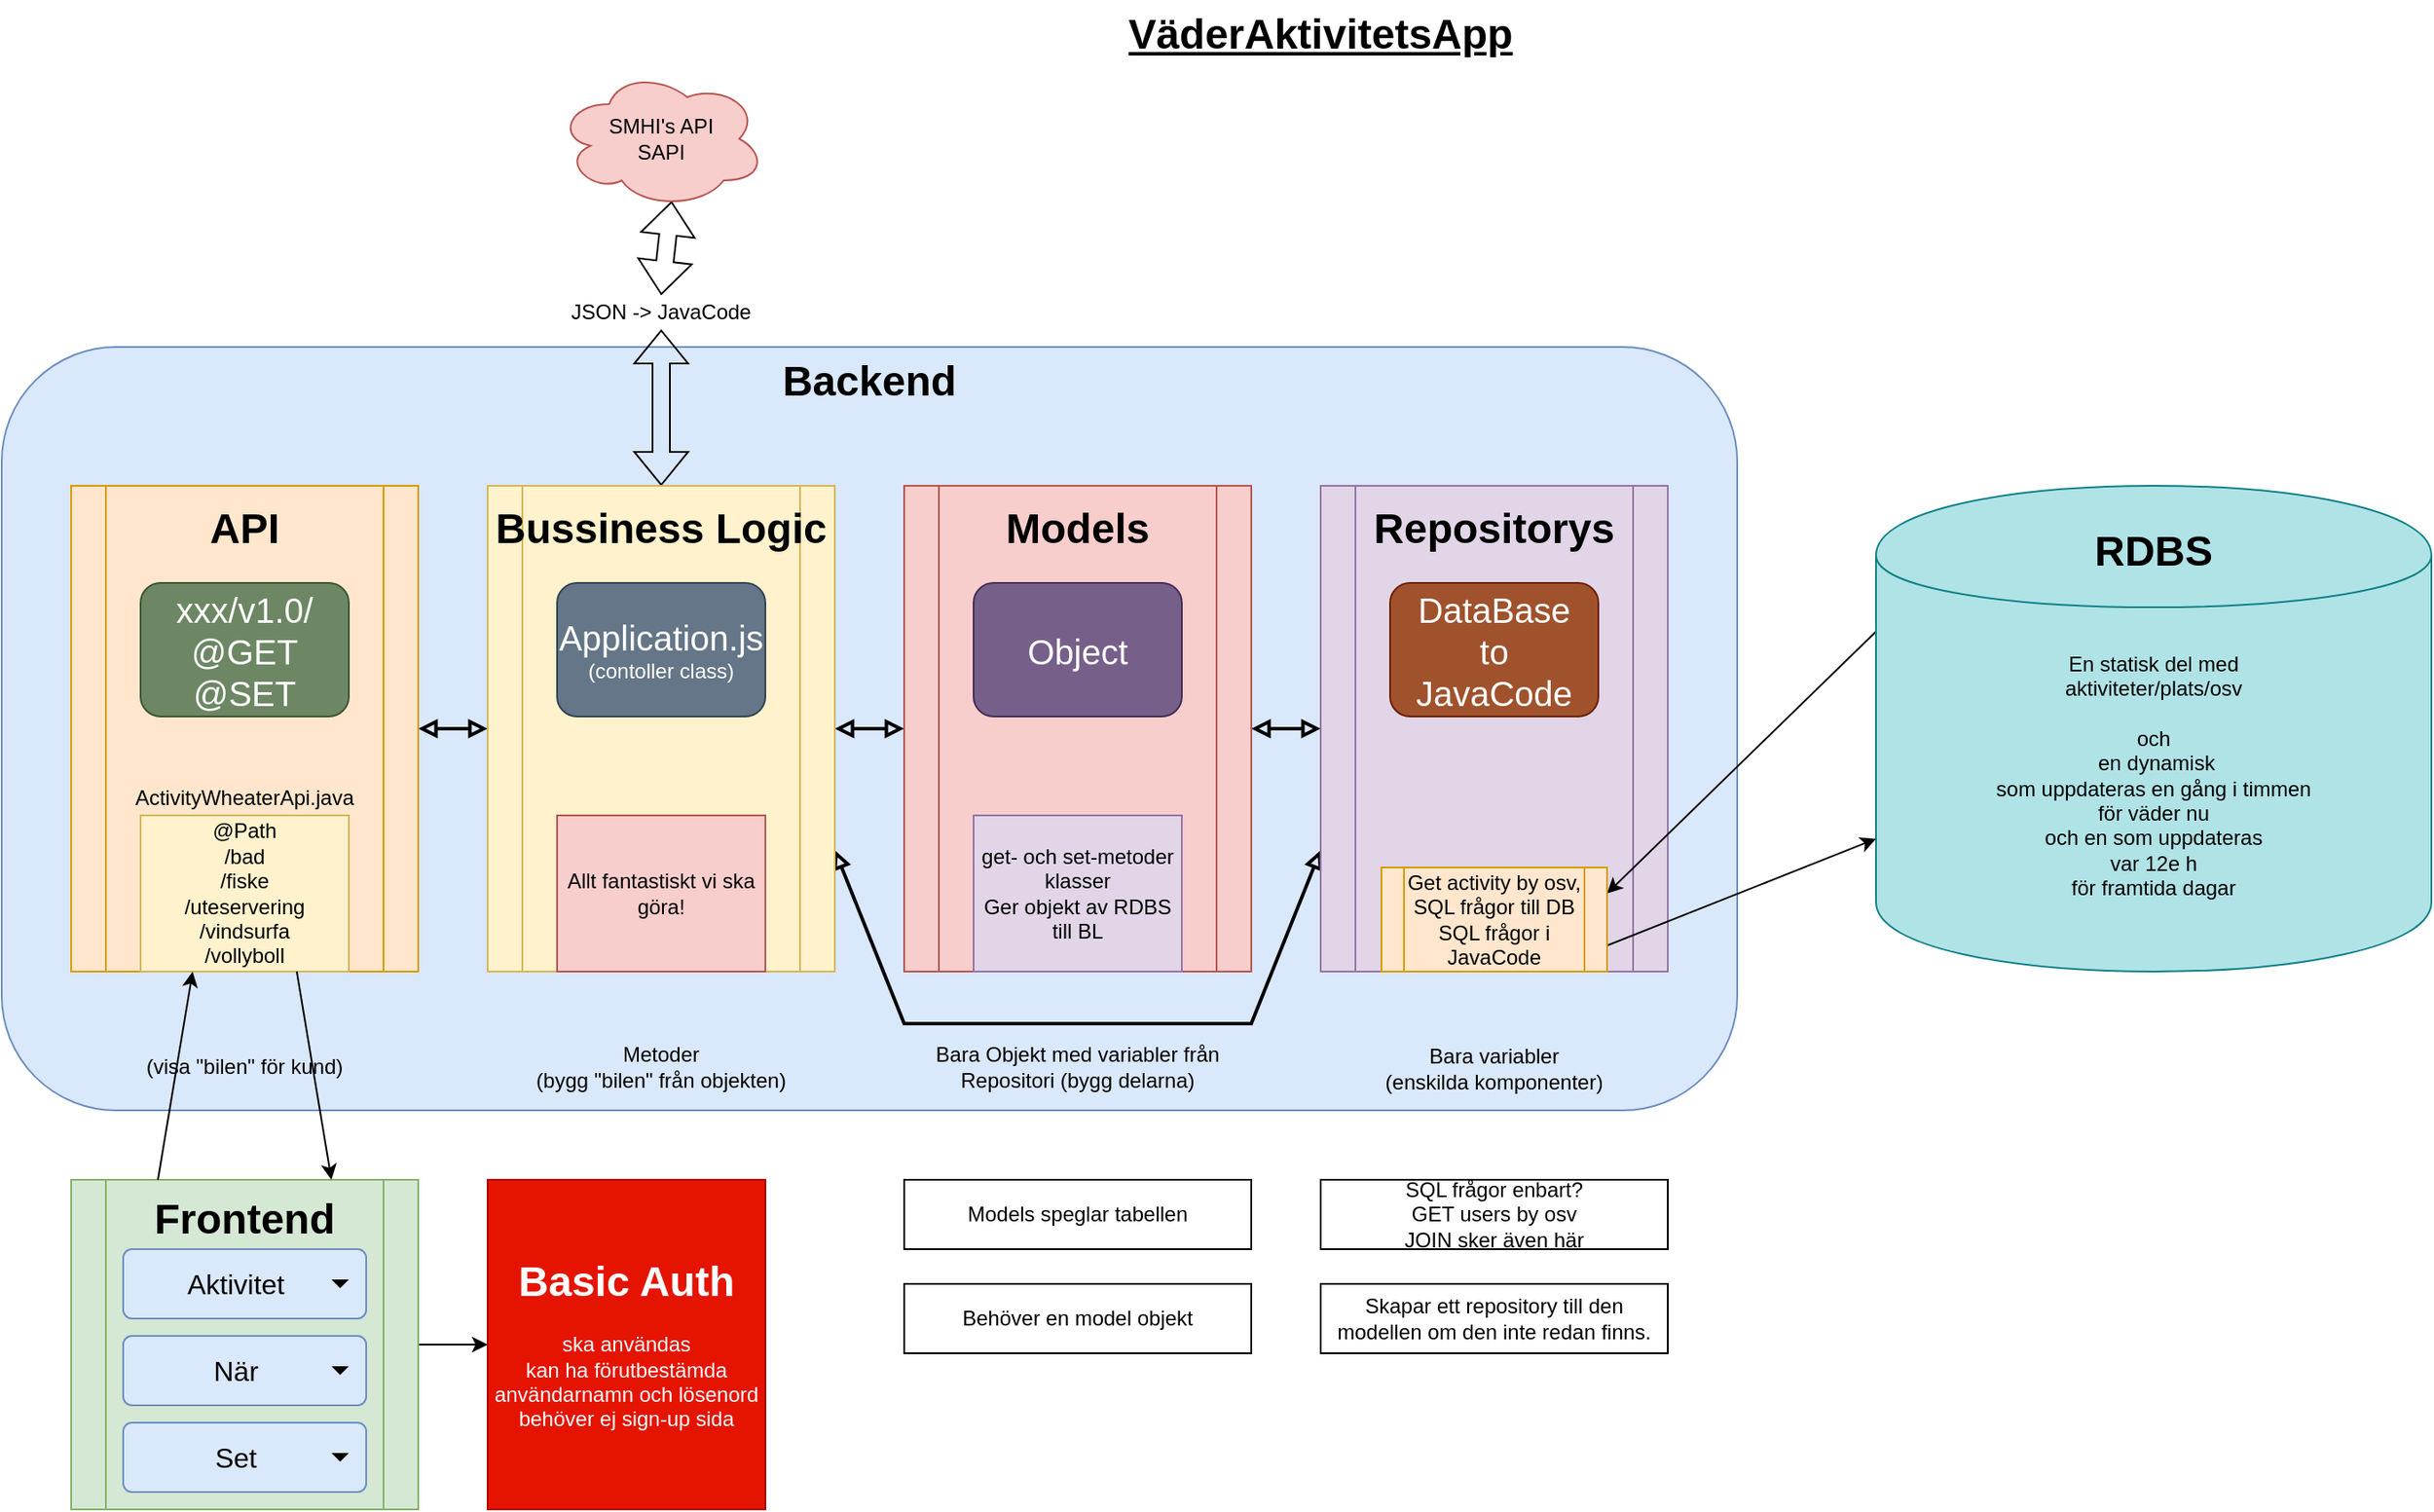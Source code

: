 <mxfile version="10.6.7" type="device"><diagram id="V1shXLPQvvh5Xa5kCF5x" name="VäderAktivitetsApp"><mxGraphModel dx="1158" dy="771" grid="1" gridSize="10" guides="1" tooltips="1" connect="1" arrows="1" fold="1" page="1" pageScale="1" pageWidth="1169" pageHeight="827" math="0" shadow="0"><root><mxCell id="0"/><mxCell id="1" parent="0"/><mxCell id="n8ErqTD1T8MFPgsot3u0-2" value="" style="rounded=1;whiteSpace=wrap;html=1;fillColor=#dae8fc;strokeColor=#6c8ebf;" parent="1" vertex="1"><mxGeometry x="80" y="200" width="1000" height="440" as="geometry"/></mxCell><mxCell id="Q-o6ZQZhIFTpJiMOjwv8-22" style="edgeStyle=none;rounded=0;orthogonalLoop=1;jettySize=auto;html=1;exitX=0.55;exitY=0.95;exitDx=0;exitDy=0;exitPerimeter=0;entryX=0.5;entryY=0;entryDx=0;entryDy=0;startArrow=classic;startFill=1;shape=flexArrow;" parent="1" source="n8ErqTD1T8MFPgsot3u0-1" target="n8ErqTD1T8MFPgsot3u0-8" edge="1"><mxGeometry relative="1" as="geometry"/></mxCell><mxCell id="n8ErqTD1T8MFPgsot3u0-1" value="SMHI's API&lt;br&gt;SAPI&lt;br&gt;" style="ellipse;shape=cloud;whiteSpace=wrap;html=1;fillColor=#f8cecc;strokeColor=#b85450;" parent="1" vertex="1"><mxGeometry x="400" y="40" width="120" height="80" as="geometry"/></mxCell><mxCell id="n8ErqTD1T8MFPgsot3u0-3" value="&lt;font style=&quot;font-size: 24px&quot;&gt;&lt;b&gt;Backend&lt;/b&gt;&lt;/font&gt;" style="text;html=1;strokeColor=none;fillColor=none;align=center;verticalAlign=middle;whiteSpace=wrap;rounded=0;" parent="1" vertex="1"><mxGeometry x="520" y="200" width="120" height="40" as="geometry"/></mxCell><mxCell id="Q-o6ZQZhIFTpJiMOjwv8-26" style="edgeStyle=none;rounded=0;orthogonalLoop=1;jettySize=auto;html=1;exitX=1;exitY=0.5;exitDx=0;exitDy=0;entryX=0;entryY=0.5;entryDx=0;entryDy=0;startArrow=block;startFill=0;strokeWidth=2;endArrow=block;endFill=0;" parent="1" source="n8ErqTD1T8MFPgsot3u0-4" target="n8ErqTD1T8MFPgsot3u0-5" edge="1"><mxGeometry relative="1" as="geometry"/></mxCell><mxCell id="n8ErqTD1T8MFPgsot3u0-4" value="&lt;br style=&quot;font-size: 24px&quot;&gt;" style="shape=process;whiteSpace=wrap;html=1;backgroundOutline=1;fillColor=#ffe6cc;strokeColor=#d79b00;" parent="1" vertex="1"><mxGeometry x="120" y="280" width="200" height="280" as="geometry"/></mxCell><mxCell id="Q-o6ZQZhIFTpJiMOjwv8-24" style="edgeStyle=none;rounded=0;orthogonalLoop=1;jettySize=auto;html=1;exitX=0.5;exitY=0;exitDx=0;exitDy=0;entryX=0.5;entryY=1;entryDx=0;entryDy=0;startArrow=classic;startFill=1;shape=flexArrow;" parent="1" source="n8ErqTD1T8MFPgsot3u0-5" target="n8ErqTD1T8MFPgsot3u0-8" edge="1"><mxGeometry relative="1" as="geometry"/></mxCell><mxCell id="Q-o6ZQZhIFTpJiMOjwv8-27" style="edgeStyle=none;rounded=0;orthogonalLoop=1;jettySize=auto;html=1;exitX=1;exitY=0.5;exitDx=0;exitDy=0;entryX=0;entryY=0.5;entryDx=0;entryDy=0;startArrow=block;startFill=0;strokeWidth=2;endArrow=block;endFill=0;" parent="1" source="n8ErqTD1T8MFPgsot3u0-5" target="n8ErqTD1T8MFPgsot3u0-6" edge="1"><mxGeometry relative="1" as="geometry"/></mxCell><mxCell id="Q-o6ZQZhIFTpJiMOjwv8-29" style="edgeStyle=none;rounded=0;orthogonalLoop=1;jettySize=auto;html=1;exitX=1;exitY=0.75;exitDx=0;exitDy=0;entryX=0;entryY=0.75;entryDx=0;entryDy=0;startArrow=block;startFill=0;endArrow=block;endFill=0;strokeWidth=2;" parent="1" source="n8ErqTD1T8MFPgsot3u0-5" target="n8ErqTD1T8MFPgsot3u0-7" edge="1"><mxGeometry relative="1" as="geometry"><Array as="points"><mxPoint x="600" y="590"/><mxPoint x="800" y="590"/></Array></mxGeometry></mxCell><mxCell id="n8ErqTD1T8MFPgsot3u0-5" value="" style="shape=process;whiteSpace=wrap;html=1;backgroundOutline=1;fillColor=#fff2cc;strokeColor=#d6b656;" parent="1" vertex="1"><mxGeometry x="360" y="280" width="200" height="280" as="geometry"/></mxCell><mxCell id="Q-o6ZQZhIFTpJiMOjwv8-28" style="edgeStyle=none;rounded=0;orthogonalLoop=1;jettySize=auto;html=1;exitX=1;exitY=0.5;exitDx=0;exitDy=0;entryX=0;entryY=0.5;entryDx=0;entryDy=0;startArrow=block;startFill=0;endArrow=block;endFill=0;strokeWidth=2;" parent="1" source="n8ErqTD1T8MFPgsot3u0-6" target="n8ErqTD1T8MFPgsot3u0-7" edge="1"><mxGeometry relative="1" as="geometry"/></mxCell><mxCell id="n8ErqTD1T8MFPgsot3u0-6" value="" style="shape=process;whiteSpace=wrap;html=1;backgroundOutline=1;fillColor=#f8cecc;strokeColor=#b85450;" parent="1" vertex="1"><mxGeometry x="600" y="280" width="200" height="280" as="geometry"/></mxCell><mxCell id="n8ErqTD1T8MFPgsot3u0-7" value="" style="shape=process;whiteSpace=wrap;html=1;backgroundOutline=1;fillColor=#e1d5e7;strokeColor=#9673a6;" parent="1" vertex="1"><mxGeometry x="840" y="280" width="200" height="280" as="geometry"/></mxCell><mxCell id="n8ErqTD1T8MFPgsot3u0-8" value="JSON -&amp;gt; JavaCode" style="text;html=1;strokeColor=none;fillColor=none;align=center;verticalAlign=middle;whiteSpace=wrap;rounded=0;" parent="1" vertex="1"><mxGeometry x="400" y="170" width="120" height="20" as="geometry"/></mxCell><mxCell id="n8ErqTD1T8MFPgsot3u0-9" value="&lt;font style=&quot;font-size: 24px&quot;&gt;&lt;b&gt;API&lt;/b&gt;&lt;/font&gt;" style="text;html=1;strokeColor=none;fillColor=none;align=center;verticalAlign=middle;whiteSpace=wrap;rounded=0;" parent="1" vertex="1"><mxGeometry x="120" y="290" width="200" height="30" as="geometry"/></mxCell><mxCell id="n8ErqTD1T8MFPgsot3u0-10" value="&lt;font style=&quot;font-size: 24px&quot;&gt;&lt;b&gt;Bussiness Logic&lt;/b&gt;&lt;/font&gt;" style="text;html=1;strokeColor=none;fillColor=none;align=center;verticalAlign=middle;whiteSpace=wrap;rounded=0;" parent="1" vertex="1"><mxGeometry x="360" y="290" width="200" height="30" as="geometry"/></mxCell><mxCell id="n8ErqTD1T8MFPgsot3u0-11" value="&lt;font style=&quot;font-size: 24px&quot;&gt;&lt;b&gt;Models&lt;br&gt;&lt;/b&gt;&lt;/font&gt;" style="text;html=1;strokeColor=none;fillColor=none;align=center;verticalAlign=middle;whiteSpace=wrap;rounded=0;" parent="1" vertex="1"><mxGeometry x="600" y="290" width="200" height="30" as="geometry"/></mxCell><mxCell id="n8ErqTD1T8MFPgsot3u0-12" value="&lt;font style=&quot;font-size: 24px&quot;&gt;&lt;b&gt;Repositorys&lt;/b&gt;&lt;/font&gt;" style="text;html=1;strokeColor=none;fillColor=none;align=center;verticalAlign=middle;whiteSpace=wrap;rounded=0;" parent="1" vertex="1"><mxGeometry x="840" y="290" width="200" height="30" as="geometry"/></mxCell><mxCell id="n8ErqTD1T8MFPgsot3u0-13" value="&lt;font style=&quot;font-size: 20px&quot;&gt;xxx/v1.0/&lt;br&gt;@GET&lt;br&gt;@SET&lt;/font&gt;&lt;br&gt;" style="rounded=1;whiteSpace=wrap;html=1;fillColor=#6d8764;strokeColor=#3A5431;fontColor=#ffffff;" parent="1" vertex="1"><mxGeometry x="160" y="336" width="120" height="77" as="geometry"/></mxCell><mxCell id="n8ErqTD1T8MFPgsot3u0-14" value="&lt;span style=&quot;font-size: 20px&quot;&gt;Application.js&lt;br&gt;&lt;/span&gt;(contoller class)&lt;br&gt;" style="rounded=1;whiteSpace=wrap;html=1;fillColor=#647687;strokeColor=#314354;fontColor=#ffffff;" parent="1" vertex="1"><mxGeometry x="400" y="336" width="120" height="77" as="geometry"/></mxCell><mxCell id="n8ErqTD1T8MFPgsot3u0-15" value="&lt;span style=&quot;font-size: 20px&quot;&gt;Object&lt;/span&gt;&lt;br&gt;" style="rounded=1;whiteSpace=wrap;html=1;fillColor=#76608a;strokeColor=#432D57;fontColor=#ffffff;" parent="1" vertex="1"><mxGeometry x="640" y="336" width="120" height="77" as="geometry"/></mxCell><mxCell id="n8ErqTD1T8MFPgsot3u0-16" value="&lt;span style=&quot;font-size: 20px&quot;&gt;DataBase&lt;/span&gt;&lt;font style=&quot;font-size: 20px&quot;&gt;&lt;br&gt;to&lt;br&gt;JavaCode&lt;/font&gt;&lt;br&gt;" style="rounded=1;whiteSpace=wrap;html=1;fillColor=#a0522d;strokeColor=#6D1F00;fontColor=#ffffff;" parent="1" vertex="1"><mxGeometry x="880" y="336" width="120" height="77" as="geometry"/></mxCell><mxCell id="Q-o6ZQZhIFTpJiMOjwv8-20" style="edgeStyle=none;rounded=0;orthogonalLoop=1;jettySize=auto;html=1;exitX=0;exitY=0.3;exitDx=0;exitDy=0;entryX=1;entryY=0.25;entryDx=0;entryDy=0;" parent="1" source="n8ErqTD1T8MFPgsot3u0-17" target="Q-o6ZQZhIFTpJiMOjwv8-16" edge="1"><mxGeometry relative="1" as="geometry"/></mxCell><mxCell id="n8ErqTD1T8MFPgsot3u0-17" value="&lt;font style=&quot;font-size: 24px&quot;&gt;&lt;b&gt;RDBS&lt;/b&gt;&lt;/font&gt;&lt;br&gt;&lt;br&gt;&lt;br&gt;&lt;br&gt;En statisk del med &lt;br&gt;aktiviteter/plats/osv&lt;br&gt;&lt;br&gt;och&lt;br&gt;&amp;nbsp;en dynamisk &lt;br&gt;som uppdateras en gång i timmen &lt;br&gt;för väder nu&lt;br&gt;och en som uppdateras &lt;br&gt;var 12e h&lt;br&gt;för framtida dagar&lt;br&gt;&lt;br&gt;&lt;br&gt;&lt;br&gt;&lt;br&gt;" style="shape=cylinder;whiteSpace=wrap;html=1;boundedLbl=1;backgroundOutline=1;fillColor=#b0e3e6;strokeColor=#0e8088;" parent="1" vertex="1"><mxGeometry x="1160" y="280" width="320" height="280" as="geometry"/></mxCell><mxCell id="n8ErqTD1T8MFPgsot3u0-19" value="@Path&lt;br&gt;/bad&lt;br&gt;/fiske&lt;br&gt;/uteservering&lt;br&gt;/vindsurfa&lt;br&gt;/vollyboll&lt;br&gt;" style="text;html=1;strokeColor=#d6b656;fillColor=#fff2cc;align=center;verticalAlign=middle;whiteSpace=wrap;rounded=0;" parent="1" vertex="1"><mxGeometry x="160" y="470" width="120" height="90" as="geometry"/></mxCell><mxCell id="VHpGTYJIkVZneEsRKRvO-3" style="edgeStyle=orthogonalEdgeStyle;rounded=0;orthogonalLoop=1;jettySize=auto;html=1;exitX=1;exitY=0.5;exitDx=0;exitDy=0;entryX=0;entryY=0.5;entryDx=0;entryDy=0;" edge="1" parent="1" source="Q-o6ZQZhIFTpJiMOjwv8-1" target="VHpGTYJIkVZneEsRKRvO-2"><mxGeometry relative="1" as="geometry"/></mxCell><mxCell id="Q-o6ZQZhIFTpJiMOjwv8-1" value="&lt;b&gt;&lt;font style=&quot;font-size: 24px&quot;&gt;Frontend&lt;br&gt;&lt;br&gt;&lt;br&gt;&lt;br&gt;&lt;br&gt;&lt;br&gt;&lt;/font&gt;&lt;/b&gt;" style="shape=process;whiteSpace=wrap;html=1;backgroundOutline=1;fillColor=#d5e8d4;strokeColor=#82b366;" parent="1" vertex="1"><mxGeometry x="120" y="680" width="200" height="190" as="geometry"/></mxCell><mxCell id="Q-o6ZQZhIFTpJiMOjwv8-2" value="Aktivitet" style="html=1;shadow=0;dashed=0;shape=mxgraph.bootstrap.rrect;rSize=5;strokeColor=#6c8ebf;spacingRight=10;fontSize=16;whiteSpace=wrap;fillColor=#dae8fc;align=center;" parent="1" vertex="1"><mxGeometry x="150" y="720" width="140" height="40" as="geometry"/></mxCell><mxCell id="Q-o6ZQZhIFTpJiMOjwv8-3" value="" style="shape=triangle;direction=south;fillColor=#000000;strokeColor=none;perimeter=none;" parent="Q-o6ZQZhIFTpJiMOjwv8-2" vertex="1"><mxGeometry x="1" y="0.5" width="10" height="5" relative="1" as="geometry"><mxPoint x="-20" y="-2.5" as="offset"/></mxGeometry></mxCell><mxCell id="Q-o6ZQZhIFTpJiMOjwv8-4" value="När" style="html=1;shadow=0;dashed=0;shape=mxgraph.bootstrap.rrect;rSize=5;strokeColor=#6c8ebf;spacingRight=10;fontSize=16;whiteSpace=wrap;fillColor=#dae8fc;align=center;" parent="1" vertex="1"><mxGeometry x="150" y="770" width="140" height="40" as="geometry"/></mxCell><mxCell id="Q-o6ZQZhIFTpJiMOjwv8-5" value="" style="shape=triangle;direction=south;fillColor=#000000;strokeColor=none;perimeter=none;" parent="Q-o6ZQZhIFTpJiMOjwv8-4" vertex="1"><mxGeometry x="1" y="0.5" width="10" height="5" relative="1" as="geometry"><mxPoint x="-20" y="-2.5" as="offset"/></mxGeometry></mxCell><mxCell id="Q-o6ZQZhIFTpJiMOjwv8-8" value="" style="endArrow=classic;html=1;entryX=0.25;entryY=1;entryDx=0;entryDy=0;exitX=0.25;exitY=0;exitDx=0;exitDy=0;startArrow=none;startFill=0;" parent="1" source="Q-o6ZQZhIFTpJiMOjwv8-1" target="n8ErqTD1T8MFPgsot3u0-19" edge="1"><mxGeometry width="50" height="50" relative="1" as="geometry"><mxPoint x="380" y="720" as="sourcePoint"/><mxPoint x="430" y="670" as="targetPoint"/></mxGeometry></mxCell><mxCell id="Q-o6ZQZhIFTpJiMOjwv8-9" value="" style="endArrow=classic;html=1;entryX=0.75;entryY=0;entryDx=0;entryDy=0;exitX=0.75;exitY=1;exitDx=0;exitDy=0;" parent="1" source="n8ErqTD1T8MFPgsot3u0-19" target="Q-o6ZQZhIFTpJiMOjwv8-1" edge="1"><mxGeometry width="50" height="50" relative="1" as="geometry"><mxPoint x="180" y="690" as="sourcePoint"/><mxPoint x="200" y="570" as="targetPoint"/></mxGeometry></mxCell><mxCell id="Q-o6ZQZhIFTpJiMOjwv8-11" value="Set" style="html=1;shadow=0;dashed=0;shape=mxgraph.bootstrap.rrect;rSize=5;strokeColor=#6c8ebf;spacingRight=10;fontSize=16;whiteSpace=wrap;fillColor=#dae8fc;align=center;" parent="1" vertex="1"><mxGeometry x="150" y="820" width="140" height="40" as="geometry"/></mxCell><mxCell id="Q-o6ZQZhIFTpJiMOjwv8-12" value="" style="shape=triangle;direction=south;fillColor=#000000;strokeColor=none;perimeter=none;" parent="Q-o6ZQZhIFTpJiMOjwv8-11" vertex="1"><mxGeometry x="1" y="0.5" width="10" height="5" relative="1" as="geometry"><mxPoint x="-20" y="-2.5" as="offset"/></mxGeometry></mxCell><mxCell id="Q-o6ZQZhIFTpJiMOjwv8-15" value="Allt fantastiskt vi ska göra!&lt;br&gt;" style="text;html=1;strokeColor=#b85450;fillColor=#f8cecc;align=center;verticalAlign=middle;whiteSpace=wrap;rounded=0;" parent="1" vertex="1"><mxGeometry x="400" y="470" width="120" height="90" as="geometry"/></mxCell><mxCell id="Q-o6ZQZhIFTpJiMOjwv8-19" style="edgeStyle=none;rounded=0;orthogonalLoop=1;jettySize=auto;html=1;exitX=1;exitY=0.75;exitDx=0;exitDy=0;" parent="1" source="Q-o6ZQZhIFTpJiMOjwv8-16" target="n8ErqTD1T8MFPgsot3u0-17" edge="1"><mxGeometry relative="1" as="geometry"/></mxCell><mxCell id="Q-o6ZQZhIFTpJiMOjwv8-16" value="Get activity by osv,&lt;br&gt;SQL frågor till DB&lt;br&gt;SQL frågor i JavaCode&lt;br&gt;" style="shape=process;whiteSpace=wrap;html=1;backgroundOutline=1;fillColor=#ffe6cc;strokeColor=#d79b00;" parent="1" vertex="1"><mxGeometry x="875" y="500" width="130" height="60" as="geometry"/></mxCell><mxCell id="Q-o6ZQZhIFTpJiMOjwv8-25" value="get- och set-metoder&lt;br&gt;klasser&lt;br&gt;Ger objekt av RDBS&lt;br&gt;till BL&lt;br&gt;" style="text;html=1;strokeColor=#9673a6;fillColor=#e1d5e7;align=center;verticalAlign=middle;whiteSpace=wrap;rounded=0;" parent="1" vertex="1"><mxGeometry x="640" y="470" width="120" height="90" as="geometry"/></mxCell><mxCell id="UAx0LCb1BUniLeBV3orO-1" value="Bara variabler&lt;br&gt;(enskilda komponenter)&lt;br&gt;" style="text;html=1;strokeColor=none;fillColor=none;align=center;verticalAlign=middle;whiteSpace=wrap;rounded=0;" parent="1" vertex="1"><mxGeometry x="840" y="598" width="200" height="35" as="geometry"/></mxCell><mxCell id="UAx0LCb1BUniLeBV3orO-2" value="Bara Objekt med variabler från Repositori (bygg delarna)" style="text;html=1;strokeColor=none;fillColor=none;align=center;verticalAlign=middle;whiteSpace=wrap;rounded=0;" parent="1" vertex="1"><mxGeometry x="600" y="600" width="200" height="30" as="geometry"/></mxCell><mxCell id="UAx0LCb1BUniLeBV3orO-3" value="Metoder&lt;br&gt;(bygg &quot;bilen&quot; från objekten)" style="text;html=1;strokeColor=none;fillColor=none;align=center;verticalAlign=middle;whiteSpace=wrap;rounded=0;" parent="1" vertex="1"><mxGeometry x="360" y="600" width="200" height="30" as="geometry"/></mxCell><mxCell id="UAx0LCb1BUniLeBV3orO-4" value="(visa &quot;bilen&quot; för kund)" style="text;html=1;strokeColor=none;fillColor=none;align=center;verticalAlign=middle;whiteSpace=wrap;rounded=0;" parent="1" vertex="1"><mxGeometry x="120" y="600" width="200" height="30" as="geometry"/></mxCell><mxCell id="tvg5dz7HAutqVZgEpUXU-1" value="ActivityWheaterApi.java" style="text;html=1;strokeColor=none;fillColor=none;align=center;verticalAlign=middle;whiteSpace=wrap;rounded=0;" parent="1" vertex="1"><mxGeometry x="150" y="450" width="140" height="20" as="geometry"/></mxCell><mxCell id="yATUoOPZXDJ2pAys3oVZ-1" value="&lt;font style=&quot;font-size: 24px&quot;&gt;&lt;b&gt;&lt;u&gt;VäderAktivitetsApp&lt;/u&gt;&lt;/b&gt;&lt;/font&gt;" style="text;html=1;strokeColor=none;fillColor=none;align=center;verticalAlign=middle;whiteSpace=wrap;rounded=0;" parent="1" vertex="1"><mxGeometry x="720" width="240" height="40" as="geometry"/></mxCell><mxCell id="zElHl6knwVcGKnKdBxhx-1" value="Models speglar tabellen" style="rounded=0;whiteSpace=wrap;html=1;" vertex="1" parent="1"><mxGeometry x="600" y="680" width="200" height="40" as="geometry"/></mxCell><mxCell id="zElHl6knwVcGKnKdBxhx-2" value="SQL frågor enbart?&lt;br&gt;GET users by osv&lt;br&gt;JOIN sker även här&lt;br&gt;" style="rounded=0;whiteSpace=wrap;html=1;" vertex="1" parent="1"><mxGeometry x="840" y="680" width="200" height="40" as="geometry"/></mxCell><mxCell id="zElHl6knwVcGKnKdBxhx-3" value="Behöver en model objekt" style="rounded=0;whiteSpace=wrap;html=1;" vertex="1" parent="1"><mxGeometry x="600" y="740" width="200" height="40" as="geometry"/></mxCell><mxCell id="zElHl6knwVcGKnKdBxhx-4" value="Skapar ett repository till den modellen om den inte redan finns." style="rounded=0;whiteSpace=wrap;html=1;" vertex="1" parent="1"><mxGeometry x="840" y="740" width="200" height="40" as="geometry"/></mxCell><mxCell id="VHpGTYJIkVZneEsRKRvO-2" value="&lt;b&gt;&lt;font style=&quot;font-size: 24px&quot;&gt;Basic Auth&lt;br&gt;&lt;/font&gt;&lt;/b&gt;&lt;br&gt;ska användas&lt;br&gt;kan ha förutbestämda användarnamn och lösenord&lt;br&gt;behöver ej sign-up sida&lt;br&gt;" style="rounded=0;whiteSpace=wrap;html=1;fillColor=#e51400;strokeColor=#B20000;fontColor=#ffffff;" vertex="1" parent="1"><mxGeometry x="360" y="680" width="160" height="190" as="geometry"/></mxCell></root></mxGraphModel></diagram><diagram id="NW5-2AkxASDJmBSGuXiW" name="API"><mxGraphModel dx="1638" dy="801" grid="1" gridSize="10" guides="1" tooltips="1" connect="1" arrows="1" fold="1" page="1" pageScale="1" pageWidth="1169" pageHeight="827" math="0" shadow="0"><root><mxCell id="_BY6X1fvOLjABgeKW1cd-0"/><mxCell id="_BY6X1fvOLjABgeKW1cd-1" parent="_BY6X1fvOLjABgeKW1cd-0"/><mxCell id="401fLKBT_sYbZeK6Diaz-2" value="" style="rounded=1;whiteSpace=wrap;html=1;fillColor=#fff2cc;strokeColor=#d6b656;gradientColor=#ffd966;" parent="_BY6X1fvOLjABgeKW1cd-1" vertex="1"><mxGeometry x="20" y="530" width="1129" height="250" as="geometry"/></mxCell><mxCell id="401fLKBT_sYbZeK6Diaz-1" value="" style="rounded=1;whiteSpace=wrap;html=1;fillColor=#ffcd28;strokeColor=#d79b00;gradientColor=#ffa500;" parent="_BY6X1fvOLjABgeKW1cd-1" vertex="1"><mxGeometry x="20" y="210" width="1080" height="210" as="geometry"/></mxCell><mxCell id="15Ao7fXqHVNhkDJyR57H-0" value="&lt;font style=&quot;font-size: 24px&quot;&gt;&lt;b&gt;&lt;u&gt;API&lt;/u&gt;&lt;/b&gt;&lt;/font&gt;" style="text;html=1;strokeColor=none;fillColor=none;align=center;verticalAlign=middle;whiteSpace=wrap;rounded=0;" parent="_BY6X1fvOLjABgeKW1cd-1" vertex="1"><mxGeometry x="520" width="120" height="40" as="geometry"/></mxCell><mxCell id="Hn37S5no6zyGILZ2qbRd-2" value="&lt;div style=&quot;text-align: left&quot;&gt;&lt;span style=&quot;font-size: 20px&quot;&gt;@ApplivationPath(&quot;/vaderaktivitetapi&quot;)&lt;/span&gt;&lt;/div&gt;&lt;font style=&quot;font-size: 20px&quot;&gt;&lt;div style=&quot;text-align: left&quot;&gt;&lt;span&gt;@Path(&quot;/v1.0&quot;)&lt;/span&gt;&lt;/div&gt;&lt;div style=&quot;text-align: left&quot;&gt;&lt;span&gt;class xxx(){&lt;/span&gt;&lt;/div&gt;&lt;/font&gt;" style="rounded=1;whiteSpace=wrap;html=1;fillColor=#d5e8d4;strokeColor=#82b366;gradientColor=#97d077;" parent="_BY6X1fvOLjABgeKW1cd-1" vertex="1"><mxGeometry x="394" y="50" width="380" height="77" as="geometry"/></mxCell><mxCell id="Hn37S5no6zyGILZ2qbRd-3" value="&lt;div style=&quot;text-align: left&quot;&gt;&lt;span style=&quot;font-size: 16px&quot;&gt;@Path(&quot;/nedan&quot;)&lt;/span&gt;&lt;/div&gt;&lt;font style=&quot;font-size: 16px&quot;&gt;&lt;div style=&quot;text-align: left&quot;&gt;&lt;span&gt;/bad&lt;/span&gt;&lt;/div&gt;&lt;div style=&quot;text-align: left&quot;&gt;&lt;span&gt;/fiske&lt;/span&gt;&lt;/div&gt;&lt;div style=&quot;text-align: left&quot;&gt;&lt;span&gt;/uteservering&lt;/span&gt;&lt;/div&gt;&lt;div style=&quot;text-align: left&quot;&gt;&lt;span&gt;/vindsurfa&lt;/span&gt;&lt;/div&gt;&lt;div style=&quot;text-align: left&quot;&gt;&lt;span&gt;/vollyboll&lt;/span&gt;&lt;/div&gt;&lt;/font&gt;" style="text;html=1;strokeColor=#d6b656;fillColor=#fff2cc;align=center;verticalAlign=middle;whiteSpace=wrap;rounded=0;" parent="_BY6X1fvOLjABgeKW1cd-1" vertex="1"><mxGeometry x="40" y="240" width="190" height="160" as="geometry"/></mxCell><mxCell id="Hn37S5no6zyGILZ2qbRd-5" value="&lt;font style=&quot;font-size: 16px&quot;&gt;@GET&lt;/font&gt;" style="text;html=1;resizable=0;points=[];autosize=1;align=left;verticalAlign=top;spacingTop=-4;fillColor=#f8cecc;strokeColor=#b85450;" parent="_BY6X1fvOLjABgeKW1cd-1" vertex="1"><mxGeometry x="290" y="310" width="60" height="20" as="geometry"/></mxCell><mxCell id="Hn37S5no6zyGILZ2qbRd-6" value="" style="shape=curlyBracket;whiteSpace=wrap;html=1;rounded=1;rotation=180;fillColor=#f8cecc;strokeColor=#b85450;strokeWidth=2;" parent="_BY6X1fvOLjABgeKW1cd-1" vertex="1"><mxGeometry x="250" y="240" width="20" height="160" as="geometry"/></mxCell><mxCell id="Hn37S5no6zyGILZ2qbRd-8" value="&lt;font style=&quot;font-size: 16px&quot;&gt;day0&lt;br&gt;day1&lt;br&gt;day2&lt;br&gt;day3&lt;br&gt;day4&lt;br&gt;day5&lt;/font&gt;&lt;br&gt;" style="text;html=1;resizable=0;points=[];autosize=1;align=left;verticalAlign=top;spacingTop=-4;" parent="_BY6X1fvOLjABgeKW1cd-1" vertex="1"><mxGeometry x="445" y="260" width="50" height="120" as="geometry"/></mxCell><mxCell id="Hn37S5no6zyGILZ2qbRd-9" value="" style="endArrow=classic;html=1;strokeWidth=3;fillColor=#f8cecc;strokeColor=#b85450;" parent="_BY6X1fvOLjABgeKW1cd-1" edge="1"><mxGeometry width="50" height="50" relative="1" as="geometry"><mxPoint x="360" y="320" as="sourcePoint"/><mxPoint x="410" y="320" as="targetPoint"/></mxGeometry></mxCell><mxCell id="Hn37S5no6zyGILZ2qbRd-10" value="" style="shape=curlyBracket;whiteSpace=wrap;html=1;rounded=1;rotation=180;fillColor=#dae8fc;strokeColor=#6c8ebf;strokeWidth=2;" parent="_BY6X1fvOLjABgeKW1cd-1" vertex="1"><mxGeometry x="505" y="260" width="20" height="120" as="geometry"/></mxCell><mxCell id="Hn37S5no6zyGILZ2qbRd-11" value="" style="endArrow=classic;html=1;strokeWidth=3;fillColor=#dae8fc;strokeColor=#6c8ebf;" parent="_BY6X1fvOLjABgeKW1cd-1" edge="1"><mxGeometry width="50" height="50" relative="1" as="geometry"><mxPoint x="544" y="320" as="sourcePoint"/><mxPoint x="594" y="320" as="targetPoint"/><Array as="points"><mxPoint x="525" y="320"/></Array></mxGeometry></mxCell><mxCell id="Hn37S5no6zyGILZ2qbRd-12" value="&lt;font style=&quot;font-size: 16px&quot;&gt;&lt;b&gt;&lt;i&gt;&lt;u&gt;day0 = current time&lt;/u&gt;&lt;/i&gt;&lt;/b&gt;&lt;/font&gt;" style="text;html=1;resizable=0;points=[];autosize=1;align=left;verticalAlign=top;spacingTop=-4;" parent="_BY6X1fvOLjABgeKW1cd-1" vertex="1"><mxGeometry x="526" y="215" width="160" height="20" as="geometry"/></mxCell><mxCell id="Hn37S5no6zyGILZ2qbRd-14" value="&lt;div style=&quot;text-align: left&quot;&gt;&lt;span style=&quot;font-size: 16px&quot;&gt;Ex:&amp;nbsp; &amp;nbsp;/bad&lt;b&gt;&lt;i&gt;&amp;amp;&amp;amp;&lt;/i&gt;&lt;/b&gt;day0&lt;/span&gt;&lt;/div&gt;&lt;font style=&quot;font-size: 16px&quot;&gt;&lt;div style=&quot;text-align: left&quot;&gt;&amp;nbsp; &amp;nbsp; &amp;nbsp; &amp;nbsp; &amp;nbsp;/bad&lt;b&gt;&lt;i&gt;&amp;amp;&amp;amp;&lt;/i&gt;&lt;/b&gt;day1&lt;/div&gt;&lt;div style=&quot;text-align: left&quot;&gt;&amp;nbsp; &amp;nbsp; &amp;nbsp; &amp;nbsp; /fiske&lt;b&gt;&lt;i&gt;&amp;amp;&amp;amp;&lt;/i&gt;&lt;/b&gt;day0&lt;/div&gt;&lt;div style=&quot;text-align: left&quot;&gt;&lt;span&gt;&amp;nbsp; &amp;nbsp; &amp;nbsp; &amp;nbsp; &amp;nbsp; &amp;nbsp; &amp;nbsp;...&lt;/span&gt;&lt;/div&gt;&lt;div style=&quot;text-align: left&quot;&gt;&lt;span&gt;&amp;nbsp; &amp;nbsp; &amp;nbsp; &amp;nbsp; &amp;nbsp; &amp;nbsp; &amp;nbsp;...&lt;/span&gt;&lt;/div&gt;&lt;/font&gt;" style="text;html=1;strokeColor=#6c8ebf;fillColor=#dae8fc;align=center;verticalAlign=middle;whiteSpace=wrap;rounded=0;" parent="_BY6X1fvOLjABgeKW1cd-1" vertex="1"><mxGeometry x="640" y="260" width="150" height="130" as="geometry"/></mxCell><mxCell id="Hn37S5no6zyGILZ2qbRd-15" value="" style="shape=curlyBracket;whiteSpace=wrap;html=1;rounded=1;rotation=180;fillColor=#f8cecc;strokeColor=#b85450;strokeWidth=2;" parent="_BY6X1fvOLjABgeKW1cd-1" vertex="1"><mxGeometry x="860" y="250" width="20" height="160" as="geometry"/></mxCell><mxCell id="Hn37S5no6zyGILZ2qbRd-17" value="&lt;font style=&quot;font-size: 16px&quot;&gt;Alla förfrågningar samlas i:&lt;/font&gt;" style="text;html=1;strokeColor=#82b366;fillColor=#d5e8d4;align=center;verticalAlign=middle;whiteSpace=wrap;rounded=0;" parent="_BY6X1fvOLjABgeKW1cd-1" vertex="1"><mxGeometry x="920" y="280" width="160" height="40" as="geometry"/></mxCell><mxCell id="Hn37S5no6zyGILZ2qbRd-16" value="&lt;font style=&quot;font-size: 16px&quot;&gt;&lt;b&gt;&lt;u&gt;ActivityWheaterApi&lt;/u&gt;&lt;/b&gt;&lt;/font&gt;" style="rounded=0;whiteSpace=wrap;html=1;strokeWidth=2;fillColor=#f8cecc;strokeColor=#b85450;" parent="_BY6X1fvOLjABgeKW1cd-1" vertex="1"><mxGeometry x="920" y="320" width="160" height="40" as="geometry"/></mxCell><mxCell id="Hn37S5no6zyGILZ2qbRd-18" value="" style="rounded=0;whiteSpace=wrap;html=1;strokeWidth=2;fillColor=#ffe6cc;strokeColor=#d79b00;" parent="_BY6X1fvOLjABgeKW1cd-1" vertex="1"><mxGeometry x="209" y="560" width="120" height="160" as="geometry"/></mxCell><mxCell id="cDVSwp3yPkR5mXZF5dHv-0" value="&lt;font size=&quot;1&quot;&gt;&lt;b style=&quot;font-size: 18px&quot;&gt;API&lt;/b&gt;&lt;/font&gt;" style="text;html=1;strokeColor=none;fillColor=none;align=center;verticalAlign=middle;whiteSpace=wrap;rounded=0;" parent="_BY6X1fvOLjABgeKW1cd-1" vertex="1"><mxGeometry x="209" y="560" width="120" height="30" as="geometry"/></mxCell><mxCell id="cDVSwp3yPkR5mXZF5dHv-24" style="edgeStyle=orthogonalEdgeStyle;rounded=0;orthogonalLoop=1;jettySize=auto;html=1;exitX=1;exitY=0.25;exitDx=0;exitDy=0;entryX=0;entryY=0.25;entryDx=0;entryDy=0;strokeColor=#FF33FF;strokeWidth=3;" parent="_BY6X1fvOLjABgeKW1cd-1" source="cDVSwp3yPkR5mXZF5dHv-1" target="cDVSwp3yPkR5mXZF5dHv-2" edge="1"><mxGeometry relative="1" as="geometry"/></mxCell><mxCell id="cDVSwp3yPkR5mXZF5dHv-34" style="edgeStyle=orthogonalEdgeStyle;rounded=0;orthogonalLoop=1;jettySize=auto;html=1;exitX=0;exitY=0.75;exitDx=0;exitDy=0;entryX=1;entryY=0.5;entryDx=0;entryDy=0;strokeColor=#00CC00;strokeWidth=3;" parent="_BY6X1fvOLjABgeKW1cd-1" source="cDVSwp3yPkR5mXZF5dHv-1" target="cDVSwp3yPkR5mXZF5dHv-31" edge="1"><mxGeometry relative="1" as="geometry"/></mxCell><mxCell id="cDVSwp3yPkR5mXZF5dHv-1" value="&lt;font style=&quot;font-size: 16px&quot;&gt;&lt;b&gt;&lt;i&gt;@GET xxx&lt;/i&gt;&lt;/b&gt;&lt;/font&gt;" style="text;html=1;strokeColor=none;fillColor=none;align=center;verticalAlign=middle;whiteSpace=wrap;rounded=0;" parent="_BY6X1fvOLjABgeKW1cd-1" vertex="1"><mxGeometry x="209" y="600" width="120" height="40" as="geometry"/></mxCell><mxCell id="cDVSwp3yPkR5mXZF5dHv-25" style="edgeStyle=orthogonalEdgeStyle;rounded=0;orthogonalLoop=1;jettySize=auto;html=1;exitX=1;exitY=0.25;exitDx=0;exitDy=0;entryX=0;entryY=0.25;entryDx=0;entryDy=0;strokeColor=#FF33FF;strokeWidth=3;" parent="_BY6X1fvOLjABgeKW1cd-1" source="cDVSwp3yPkR5mXZF5dHv-2" target="cDVSwp3yPkR5mXZF5dHv-13" edge="1"><mxGeometry relative="1" as="geometry"/></mxCell><mxCell id="cDVSwp3yPkR5mXZF5dHv-29" style="edgeStyle=orthogonalEdgeStyle;rounded=0;orthogonalLoop=1;jettySize=auto;html=1;exitX=0;exitY=0.75;exitDx=0;exitDy=0;entryX=0.5;entryY=1;entryDx=0;entryDy=0;strokeColor=#00CC00;strokeWidth=3;" parent="_BY6X1fvOLjABgeKW1cd-1" source="cDVSwp3yPkR5mXZF5dHv-2" target="cDVSwp3yPkR5mXZF5dHv-1" edge="1"><mxGeometry relative="1" as="geometry"><Array as="points"><mxPoint x="179" y="690"/><mxPoint x="179" y="650"/><mxPoint x="269" y="650"/></Array></mxGeometry></mxCell><mxCell id="cDVSwp3yPkR5mXZF5dHv-2" value="&lt;font style=&quot;font-size: 16px&quot;&gt;&lt;b&gt;BL.method()&lt;/b&gt;&lt;/font&gt;" style="text;html=1;strokeColor=none;fillColor=none;align=center;verticalAlign=middle;whiteSpace=wrap;rounded=0;" parent="_BY6X1fvOLjABgeKW1cd-1" vertex="1"><mxGeometry x="209" y="660" width="120" height="50" as="geometry"/></mxCell><mxCell id="cDVSwp3yPkR5mXZF5dHv-35" style="edgeStyle=orthogonalEdgeStyle;rounded=0;orthogonalLoop=1;jettySize=auto;html=1;exitX=1;exitY=0.5;exitDx=0;exitDy=0;entryX=0;entryY=0.25;entryDx=0;entryDy=0;strokeColor=#FF33FF;strokeWidth=3;" parent="_BY6X1fvOLjABgeKW1cd-1" source="cDVSwp3yPkR5mXZF5dHv-4" target="cDVSwp3yPkR5mXZF5dHv-1" edge="1"><mxGeometry relative="1" as="geometry"/></mxCell><mxCell id="cDVSwp3yPkR5mXZF5dHv-4" value="&lt;font style=&quot;font-size: 16px&quot;&gt;&lt;b&gt;Fråga&lt;/b&gt;&lt;/font&gt;" style="text;html=1;strokeColor=#7700CC;fillColor=#aa00ff;align=center;verticalAlign=middle;whiteSpace=wrap;rounded=0;fontColor=#ffffff;" parent="_BY6X1fvOLjABgeKW1cd-1" vertex="1"><mxGeometry x="40" y="595" width="80" height="30" as="geometry"/></mxCell><mxCell id="cDVSwp3yPkR5mXZF5dHv-5" value="" style="rounded=0;whiteSpace=wrap;html=1;strokeWidth=2;fillColor=#e1d5e7;strokeColor=#9673a6;" parent="_BY6X1fvOLjABgeKW1cd-1" vertex="1"><mxGeometry x="409" y="560" width="120" height="160" as="geometry"/></mxCell><mxCell id="cDVSwp3yPkR5mXZF5dHv-6" value="" style="rounded=0;whiteSpace=wrap;html=1;strokeWidth=2;fillColor=#dae8fc;strokeColor=#6c8ebf;" parent="_BY6X1fvOLjABgeKW1cd-1" vertex="1"><mxGeometry x="609" y="560" width="120" height="160" as="geometry"/></mxCell><mxCell id="cDVSwp3yPkR5mXZF5dHv-7" value="" style="rounded=0;whiteSpace=wrap;html=1;strokeWidth=2;fillColor=#d5e8d4;strokeColor=#82b366;" parent="_BY6X1fvOLjABgeKW1cd-1" vertex="1"><mxGeometry x="809" y="560" width="120" height="160" as="geometry"/></mxCell><mxCell id="cDVSwp3yPkR5mXZF5dHv-8" value="" style="shape=cylinder;whiteSpace=wrap;html=1;boundedLbl=1;backgroundOutline=1;fillColor=#60a917;strokeColor=#2D7600;fontColor=#ffffff;" parent="_BY6X1fvOLjABgeKW1cd-1" vertex="1"><mxGeometry x="1009" y="560" width="120" height="160" as="geometry"/></mxCell><mxCell id="cDVSwp3yPkR5mXZF5dHv-9" value="&lt;font size=&quot;1&quot;&gt;&lt;b style=&quot;font-size: 18px&quot;&gt;BL&lt;/b&gt;&lt;/font&gt;" style="text;html=1;strokeColor=none;fillColor=none;align=center;verticalAlign=middle;whiteSpace=wrap;rounded=0;" parent="_BY6X1fvOLjABgeKW1cd-1" vertex="1"><mxGeometry x="409" y="560" width="120" height="30" as="geometry"/></mxCell><mxCell id="cDVSwp3yPkR5mXZF5dHv-10" value="&lt;font size=&quot;1&quot;&gt;&lt;b style=&quot;font-size: 18px&quot;&gt;Models&lt;/b&gt;&lt;/font&gt;" style="text;html=1;strokeColor=none;fillColor=none;align=center;verticalAlign=middle;whiteSpace=wrap;rounded=0;" parent="_BY6X1fvOLjABgeKW1cd-1" vertex="1"><mxGeometry x="609" y="560" width="120" height="30" as="geometry"/></mxCell><mxCell id="cDVSwp3yPkR5mXZF5dHv-11" value="&lt;font size=&quot;1&quot;&gt;&lt;b style=&quot;font-size: 18px&quot;&gt;Repository&lt;/b&gt;&lt;/font&gt;" style="text;html=1;strokeColor=none;fillColor=none;align=center;verticalAlign=middle;whiteSpace=wrap;rounded=0;" parent="_BY6X1fvOLjABgeKW1cd-1" vertex="1"><mxGeometry x="809" y="560" width="120" height="30" as="geometry"/></mxCell><mxCell id="cDVSwp3yPkR5mXZF5dHv-12" value="&lt;font size=&quot;1&quot;&gt;&lt;b style=&quot;font-size: 18px&quot;&gt;RLDB&lt;/b&gt;&lt;/font&gt;" style="text;html=1;strokeColor=none;fillColor=none;align=center;verticalAlign=middle;whiteSpace=wrap;rounded=0;" parent="_BY6X1fvOLjABgeKW1cd-1" vertex="1"><mxGeometry x="1009" y="575" width="120" height="30" as="geometry"/></mxCell><mxCell id="cDVSwp3yPkR5mXZF5dHv-26" style="edgeStyle=orthogonalEdgeStyle;rounded=0;orthogonalLoop=1;jettySize=auto;html=1;exitX=1;exitY=0.5;exitDx=0;exitDy=0;entryX=0;entryY=0.25;entryDx=0;entryDy=0;strokeColor=#FF33FF;strokeWidth=3;" parent="_BY6X1fvOLjABgeKW1cd-1" source="cDVSwp3yPkR5mXZF5dHv-13" target="cDVSwp3yPkR5mXZF5dHv-15" edge="1"><mxGeometry relative="1" as="geometry"/></mxCell><mxCell id="cDVSwp3yPkR5mXZF5dHv-28" style="edgeStyle=orthogonalEdgeStyle;rounded=0;orthogonalLoop=1;jettySize=auto;html=1;exitX=0;exitY=0.75;exitDx=0;exitDy=0;entryX=1;entryY=0.75;entryDx=0;entryDy=0;strokeColor=#00CC00;strokeWidth=3;" parent="_BY6X1fvOLjABgeKW1cd-1" source="cDVSwp3yPkR5mXZF5dHv-13" target="cDVSwp3yPkR5mXZF5dHv-2" edge="1"><mxGeometry relative="1" as="geometry"><Array as="points"><mxPoint x="389" y="663"/><mxPoint x="389" y="698"/></Array></mxGeometry></mxCell><mxCell id="cDVSwp3yPkR5mXZF5dHv-36" style="edgeStyle=orthogonalEdgeStyle;rounded=0;orthogonalLoop=1;jettySize=auto;html=1;exitX=0.75;exitY=1;exitDx=0;exitDy=0;entryX=0.5;entryY=1;entryDx=0;entryDy=0;strokeColor=#007FFF;strokeWidth=3;startArrow=classic;startFill=1;" parent="_BY6X1fvOLjABgeKW1cd-1" source="cDVSwp3yPkR5mXZF5dHv-13" target="hTboqHPLEvCgVDiJdVgF-1" edge="1"><mxGeometry relative="1" as="geometry"><Array as="points"><mxPoint x="499" y="760"/><mxPoint x="1086" y="760"/></Array></mxGeometry></mxCell><mxCell id="cDVSwp3yPkR5mXZF5dHv-13" value="&lt;div style=&quot;text-align: left&quot;&gt;&lt;b style=&quot;font-size: 16px&quot;&gt;aBL.method() {&lt;/b&gt;&lt;/div&gt;&lt;font style=&quot;font-size: 16px&quot;&gt;&lt;div style=&quot;text-align: left&quot;&gt;&lt;b&gt;&amp;nbsp; &amp;nbsp; doStuff();&lt;/b&gt;&lt;/div&gt;&lt;b&gt;&lt;div style=&quot;text-align: left&quot;&gt;&lt;b&gt;}&lt;/b&gt;&lt;/div&gt;&lt;/b&gt;&lt;/font&gt;" style="text;html=1;strokeColor=none;fillColor=none;align=center;verticalAlign=middle;whiteSpace=wrap;rounded=0;" parent="_BY6X1fvOLjABgeKW1cd-1" vertex="1"><mxGeometry x="409" y="610" width="120" height="70" as="geometry"/></mxCell><mxCell id="cDVSwp3yPkR5mXZF5dHv-27" style="edgeStyle=orthogonalEdgeStyle;rounded=0;orthogonalLoop=1;jettySize=auto;html=1;exitX=0;exitY=0.75;exitDx=0;exitDy=0;entryX=1;entryY=0.75;entryDx=0;entryDy=0;strokeColor=#00CC00;strokeWidth=3;" parent="_BY6X1fvOLjABgeKW1cd-1" source="cDVSwp3yPkR5mXZF5dHv-15" target="cDVSwp3yPkR5mXZF5dHv-13" edge="1"><mxGeometry relative="1" as="geometry"/></mxCell><mxCell id="cDVSwp3yPkR5mXZF5dHv-15" value="&lt;div style=&quot;text-align: left&quot;&gt;&lt;b style=&quot;font-size: 16px&quot;&gt;ListCache() {&lt;/b&gt;&lt;/div&gt;&lt;font style=&quot;font-size: 16px&quot;&gt;&lt;div style=&quot;text-align: left&quot;&gt;&lt;b&gt;&amp;nbsp; &amp;nbsp; …();&lt;/b&gt;&lt;/div&gt;&lt;b&gt;&lt;div style=&quot;text-align: left&quot;&gt;&lt;b&gt;}&lt;/b&gt;&lt;/div&gt;&lt;/b&gt;&lt;/font&gt;" style="text;html=1;strokeColor=none;fillColor=none;align=center;verticalAlign=middle;whiteSpace=wrap;rounded=0;" parent="_BY6X1fvOLjABgeKW1cd-1" vertex="1"><mxGeometry x="609" y="610" width="120" height="70" as="geometry"/></mxCell><mxCell id="cDVSwp3yPkR5mXZF5dHv-16" value="" style="ellipse;whiteSpace=wrap;html=1;aspect=fixed;fillColor=#aa00ff;strokeColor=#7700CC;fontColor=#ffffff;" parent="_BY6X1fvOLjABgeKW1cd-1" vertex="1"><mxGeometry x="1009" y="625" width="25" height="25" as="geometry"/></mxCell><mxCell id="cDVSwp3yPkR5mXZF5dHv-17" value="" style="ellipse;whiteSpace=wrap;html=1;aspect=fixed;fillColor=#aa00ff;strokeColor=#7700CC;fontColor=#ffffff;" parent="_BY6X1fvOLjABgeKW1cd-1" vertex="1"><mxGeometry x="904" y="625" width="25" height="25" as="geometry"/></mxCell><mxCell id="cDVSwp3yPkR5mXZF5dHv-18" value="" style="ellipse;whiteSpace=wrap;html=1;aspect=fixed;fillColor=#1ba1e2;strokeColor=#006EAF;fontColor=#ffffff;" parent="_BY6X1fvOLjABgeKW1cd-1" vertex="1"><mxGeometry x="809" y="660" width="25" height="25" as="geometry"/></mxCell><mxCell id="cDVSwp3yPkR5mXZF5dHv-19" value="" style="ellipse;whiteSpace=wrap;html=1;aspect=fixed;fillColor=#1ba1e2;strokeColor=#006EAF;fontColor=#ffffff;" parent="_BY6X1fvOLjABgeKW1cd-1" vertex="1"><mxGeometry x="704" y="660" width="25" height="25" as="geometry"/></mxCell><mxCell id="cDVSwp3yPkR5mXZF5dHv-21" value="" style="endArrow=classic;startArrow=classic;html=1;entryX=0;entryY=0.5;entryDx=0;entryDy=0;exitX=1;exitY=0.5;exitDx=0;exitDy=0;strokeWidth=2;" parent="_BY6X1fvOLjABgeKW1cd-1" source="cDVSwp3yPkR5mXZF5dHv-19" target="cDVSwp3yPkR5mXZF5dHv-18" edge="1"><mxGeometry width="50" height="50" relative="1" as="geometry"><mxPoint x="749" y="770" as="sourcePoint"/><mxPoint x="799" y="720" as="targetPoint"/></mxGeometry></mxCell><mxCell id="cDVSwp3yPkR5mXZF5dHv-22" value="" style="endArrow=classic;startArrow=classic;html=1;exitX=1;exitY=0.5;exitDx=0;exitDy=0;entryX=0;entryY=0.5;entryDx=0;entryDy=0;strokeWidth=2;" parent="_BY6X1fvOLjABgeKW1cd-1" source="cDVSwp3yPkR5mXZF5dHv-17" target="cDVSwp3yPkR5mXZF5dHv-16" edge="1"><mxGeometry width="50" height="50" relative="1" as="geometry"><mxPoint x="949" y="600" as="sourcePoint"/><mxPoint x="999" y="550" as="targetPoint"/></mxGeometry></mxCell><mxCell id="cDVSwp3yPkR5mXZF5dHv-31" value="&lt;font style=&quot;font-size: 16px&quot;&gt;&lt;b&gt;Svar&lt;/b&gt;&lt;/font&gt;" style="text;html=1;strokeColor=#2D7600;fillColor=#60a917;align=center;verticalAlign=middle;whiteSpace=wrap;rounded=0;fontColor=#ffffff;" parent="_BY6X1fvOLjABgeKW1cd-1" vertex="1"><mxGeometry x="40" y="655" width="80" height="30" as="geometry"/></mxCell><mxCell id="cDVSwp3yPkR5mXZF5dHv-37" value="&lt;font style=&quot;font-size: 14px&quot;&gt;Business Logic pratar med RLDB genom Models och Repository&lt;/font&gt;" style="text;html=1;strokeColor=none;fillColor=none;align=center;verticalAlign=middle;whiteSpace=wrap;rounded=0;" parent="_BY6X1fvOLjABgeKW1cd-1" vertex="1"><mxGeometry x="534" y="740" width="430" height="20" as="geometry"/></mxCell><mxCell id="hTboqHPLEvCgVDiJdVgF-1" value="" style="shape=internalStorage;whiteSpace=wrap;html=1;backgroundOutline=1;fillColor=#d5e8d4;strokeColor=#82b366;" parent="_BY6X1fvOLjABgeKW1cd-1" vertex="1"><mxGeometry x="1044" y="615" width="85" height="85" as="geometry"/></mxCell><mxCell id="hTboqHPLEvCgVDiJdVgF-2" value="CurrentWeather (day 0)" style="text;html=1;strokeColor=none;fillColor=none;align=center;verticalAlign=middle;whiteSpace=wrap;rounded=0;" parent="_BY6X1fvOLjABgeKW1cd-1" vertex="1"><mxGeometry x="29" y="570" width="140" height="20" as="geometry"/></mxCell><mxCell id="hTboqHPLEvCgVDiJdVgF-3" value="CurrentWheater" style="text;html=1;strokeColor=none;fillColor=none;align=center;verticalAlign=middle;whiteSpace=wrap;rounded=0;" parent="_BY6X1fvOLjABgeKW1cd-1" vertex="1"><mxGeometry x="1039" y="615" width="90" height="20" as="geometry"/></mxCell><mxCell id="401fLKBT_sYbZeK6Diaz-3" value="&lt;u&gt;&lt;b&gt;&lt;font style=&quot;font-size: 18px&quot;&gt;Förfrågningsförfarande&lt;/font&gt;&lt;/b&gt;&lt;/u&gt;" style="rounded=1;whiteSpace=wrap;html=1;gradientColor=#7ea6e0;fillColor=#dae8fc;strokeColor=#6c8ebf;" parent="_BY6X1fvOLjABgeKW1cd-1" vertex="1"><mxGeometry x="460" y="150" width="240" height="40" as="geometry"/></mxCell><mxCell id="VzPBiOOB-yIJK-kH8nnn-0" value="@SET saknas" style="text;html=1;strokeColor=none;fillColor=none;align=center;verticalAlign=middle;whiteSpace=wrap;rounded=0;shadow=0;glass=0;comic=0;" parent="_BY6X1fvOLjABgeKW1cd-1" vertex="1"><mxGeometry x="29" y="50" width="101" height="20" as="geometry"/></mxCell></root></mxGraphModel></diagram><diagram id="TYHogDar5G6xA0NTUoWq" name="Bussiness Logic"><mxGraphModel dx="1638" dy="801" grid="1" gridSize="10" guides="1" tooltips="1" connect="1" arrows="1" fold="1" page="1" pageScale="1" pageWidth="1169" pageHeight="827" math="0" shadow="0"><root><mxCell id="a_6fpglYW5gHvTZHvI-7-0"/><mxCell id="a_6fpglYW5gHvTZHvI-7-1" parent="a_6fpglYW5gHvTZHvI-7-0"/><mxCell id="Cj0qJesGvSf0_KPf_3pK-12" value="" style="rounded=1;whiteSpace=wrap;html=1;shadow=0;glass=0;comic=0;gradientColor=#d5739d;fillColor=#e6d0de;strokeColor=#996185;" parent="a_6fpglYW5gHvTZHvI-7-1" vertex="1"><mxGeometry x="19" y="560" width="991" height="120" as="geometry"/></mxCell><mxCell id="DAAGRYA_JbfRsUxMK6C4-16" value="" style="rounded=1;whiteSpace=wrap;html=1;gradientColor=#ffd966;fillColor=#fff2cc;strokeColor=#d6b656;glass=0;comic=0;shadow=0;" parent="a_6fpglYW5gHvTZHvI-7-1" vertex="1"><mxGeometry x="20" y="80" width="1130" height="440" as="geometry"/></mxCell><mxCell id="b4Cc59cqI7LK6TNhZ_8I-0" value="&lt;font style=&quot;font-size: 24px&quot;&gt;&lt;b&gt;&lt;u&gt;Bussiness Logic&lt;/u&gt;&lt;/b&gt;&lt;/font&gt;" style="text;html=1;strokeColor=none;fillColor=none;align=center;verticalAlign=middle;whiteSpace=wrap;rounded=0;" parent="a_6fpglYW5gHvTZHvI-7-1" vertex="1"><mxGeometry x="522.5" width="200" height="40" as="geometry"/></mxCell><mxCell id="PMx08u1uxfqDrKoHgSLb-0" value="&lt;div style=&quot;text-align: left&quot;&gt;&lt;span&gt;for(plats [ i ] ; i++){&lt;/span&gt;&lt;/div&gt;&lt;div style=&quot;text-align: left&quot;&gt;&lt;span&gt;&amp;nbsp; &amp;nbsp; for(Parameter [ j ] ; j++){&lt;/span&gt;&lt;/div&gt;&lt;div style=&quot;text-align: left&quot;&gt;&lt;span&gt;&amp;nbsp; &amp;nbsp; &amp;nbsp; &amp;nbsp; AktuellData [ i ] [ j ];&lt;/span&gt;&lt;/div&gt;&lt;div style=&quot;text-align: left&quot;&gt;&lt;span&gt;&amp;nbsp; &amp;nbsp; }&lt;/span&gt;&lt;/div&gt;&lt;div style=&quot;text-align: left&quot;&gt;&lt;span&gt;}&lt;/span&gt;&lt;/div&gt;&lt;div style=&quot;text-align: left&quot;&gt;&lt;span&gt;CachePlats update;&lt;/span&gt;&lt;/div&gt;" style="rounded=1;whiteSpace=wrap;html=1;fillColor=#f5f5f5;strokeColor=#666666;fontColor=#333333;" parent="a_6fpglYW5gHvTZHvI-7-1" vertex="1"><mxGeometry x="800" y="90" width="190" height="90" as="geometry"/></mxCell><mxCell id="kRBhrYPdQOdmYDsKL6ZO-6" style="edgeStyle=orthogonalEdgeStyle;rounded=0;orthogonalLoop=1;jettySize=auto;html=1;exitX=1;exitY=0.5;exitDx=0;exitDy=0;entryX=0.5;entryY=0;entryDx=0;entryDy=0;" parent="a_6fpglYW5gHvTZHvI-7-1" source="kRBhrYPdQOdmYDsKL6ZO-0" target="kRBhrYPdQOdmYDsKL6ZO-1" edge="1"><mxGeometry relative="1" as="geometry"/></mxCell><mxCell id="kRBhrYPdQOdmYDsKL6ZO-0" value="&lt;font style=&quot;font-size: 15px&quot;&gt;Background Process&lt;br&gt;&lt;br&gt;run every hour&lt;/font&gt;&lt;br&gt;" style="shape=process;whiteSpace=wrap;html=1;backgroundOutline=1;fillColor=#ffe6cc;strokeColor=#d79b00;" parent="a_6fpglYW5gHvTZHvI-7-1" vertex="1"><mxGeometry x="39" y="119" width="160" height="80" as="geometry"/></mxCell><mxCell id="kRBhrYPdQOdmYDsKL6ZO-7" style="edgeStyle=orthogonalEdgeStyle;rounded=0;orthogonalLoop=1;jettySize=auto;html=1;exitX=1;exitY=0.5;exitDx=0;exitDy=0;entryX=0;entryY=0.5;entryDx=0;entryDy=0;" parent="a_6fpglYW5gHvTZHvI-7-1" source="kRBhrYPdQOdmYDsKL6ZO-1" target="kRBhrYPdQOdmYDsKL6ZO-3" edge="1"><mxGeometry relative="1" as="geometry"/></mxCell><mxCell id="kRBhrYPdQOdmYDsKL6ZO-11" style="edgeStyle=orthogonalEdgeStyle;rounded=0;orthogonalLoop=1;jettySize=auto;html=1;exitX=0.5;exitY=1;exitDx=0;exitDy=0;entryX=0.5;entryY=0;entryDx=0;entryDy=0;" parent="a_6fpglYW5gHvTZHvI-7-1" source="kRBhrYPdQOdmYDsKL6ZO-1" target="kRBhrYPdQOdmYDsKL6ZO-2" edge="1"><mxGeometry relative="1" as="geometry"/></mxCell><mxCell id="kRBhrYPdQOdmYDsKL6ZO-1" value="&lt;font style=&quot;font-size: 14px&quot;&gt;if() clock == 12 or 00&lt;/font&gt;" style="rhombus;whiteSpace=wrap;html=1;gradientColor=#ffa500;fillColor=#ffcd28;strokeColor=#d79b00;" parent="a_6fpglYW5gHvTZHvI-7-1" vertex="1"><mxGeometry x="242.5" y="199" width="160" height="80" as="geometry"/></mxCell><mxCell id="kRBhrYPdQOdmYDsKL6ZO-9" style="edgeStyle=orthogonalEdgeStyle;rounded=0;orthogonalLoop=1;jettySize=auto;html=1;exitX=1;exitY=0.5;exitDx=0;exitDy=0;entryX=0;entryY=0.5;entryDx=0;entryDy=0;" parent="a_6fpglYW5gHvTZHvI-7-1" source="kRBhrYPdQOdmYDsKL6ZO-2" target="kRBhrYPdQOdmYDsKL6ZO-5" edge="1"><mxGeometry relative="1" as="geometry"/></mxCell><mxCell id="kRBhrYPdQOdmYDsKL6ZO-2" value="&lt;font style=&quot;font-size: 14px&quot;&gt;else()&lt;br&gt;&lt;/font&gt;" style="rhombus;whiteSpace=wrap;html=1;gradientColor=#ffa500;fillColor=#ffcd28;strokeColor=#d79b00;" parent="a_6fpglYW5gHvTZHvI-7-1" vertex="1"><mxGeometry x="242.5" y="319" width="160" height="80" as="geometry"/></mxCell><mxCell id="DAAGRYA_JbfRsUxMK6C4-3" style="edgeStyle=orthogonalEdgeStyle;rounded=0;orthogonalLoop=1;jettySize=auto;html=1;exitX=1;exitY=0.5;exitDx=0;exitDy=0;entryX=0;entryY=0.5;entryDx=0;entryDy=0;startArrow=none;startFill=0;strokeColor=#000000;strokeWidth=1;" parent="a_6fpglYW5gHvTZHvI-7-1" source="kRBhrYPdQOdmYDsKL6ZO-3" target="DAAGRYA_JbfRsUxMK6C4-1" edge="1"><mxGeometry relative="1" as="geometry"/></mxCell><mxCell id="kRBhrYPdQOdmYDsKL6ZO-3" value="&lt;font style=&quot;font-size: 14px&quot;&gt;UpdateWheaterOn&lt;br&gt;AllDaysAnd&lt;br&gt;Locations()&lt;br&gt;&lt;/font&gt;" style="shape=process;whiteSpace=wrap;html=1;backgroundOutline=1;gradientColor=#ea6b66;fillColor=#f8cecc;strokeColor=#b85450;" parent="a_6fpglYW5gHvTZHvI-7-1" vertex="1"><mxGeometry x="482.5" y="199" width="160" height="80" as="geometry"/></mxCell><mxCell id="DAAGRYA_JbfRsUxMK6C4-8" style="edgeStyle=orthogonalEdgeStyle;rounded=0;orthogonalLoop=1;jettySize=auto;html=1;exitX=1;exitY=0.5;exitDx=0;exitDy=0;entryX=0;entryY=0.5;entryDx=0;entryDy=0;startArrow=none;startFill=0;strokeColor=#000000;strokeWidth=1;" parent="a_6fpglYW5gHvTZHvI-7-1" source="kRBhrYPdQOdmYDsKL6ZO-5" target="DAAGRYA_JbfRsUxMK6C4-6" edge="1"><mxGeometry relative="1" as="geometry"/></mxCell><mxCell id="kRBhrYPdQOdmYDsKL6ZO-5" value="&lt;font style=&quot;font-size: 14px&quot;&gt;&lt;span&gt;UpdateWheaterOn&lt;/span&gt;&lt;br&gt;&lt;span&gt;CurrentDayAnd&lt;br&gt;Locations()&lt;/span&gt;&lt;/font&gt;&lt;br&gt;" style="shape=process;whiteSpace=wrap;html=1;backgroundOutline=1;gradientColor=#ea6b66;fillColor=#f8cecc;strokeColor=#b85450;" parent="a_6fpglYW5gHvTZHvI-7-1" vertex="1"><mxGeometry x="482.5" y="319" width="160" height="80" as="geometry"/></mxCell><mxCell id="kRBhrYPdQOdmYDsKL6ZO-12" value="&lt;font style=&quot;font-size: 14px&quot;&gt;True&lt;/font&gt;" style="text;html=1;strokeColor=none;fillColor=none;align=center;verticalAlign=middle;whiteSpace=wrap;rounded=0;" parent="a_6fpglYW5gHvTZHvI-7-1" vertex="1"><mxGeometry x="412.5" y="209" width="40" height="20" as="geometry"/></mxCell><mxCell id="kRBhrYPdQOdmYDsKL6ZO-13" value="&lt;font style=&quot;font-size: 14px&quot;&gt;True&lt;/font&gt;" style="text;html=1;strokeColor=none;fillColor=none;align=center;verticalAlign=middle;whiteSpace=wrap;rounded=0;" parent="a_6fpglYW5gHvTZHvI-7-1" vertex="1"><mxGeometry x="412.5" y="329" width="40" height="20" as="geometry"/></mxCell><mxCell id="DAAGRYA_JbfRsUxMK6C4-4" style="edgeStyle=orthogonalEdgeStyle;rounded=0;orthogonalLoop=1;jettySize=auto;html=1;exitX=1;exitY=0.5;exitDx=0;exitDy=0;entryX=0;entryY=0.5;entryDx=0;entryDy=0;startArrow=none;startFill=0;strokeColor=#000000;strokeWidth=1;" parent="a_6fpglYW5gHvTZHvI-7-1" source="DAAGRYA_JbfRsUxMK6C4-1" target="DAAGRYA_JbfRsUxMK6C4-2" edge="1"><mxGeometry relative="1" as="geometry"/></mxCell><mxCell id="DAAGRYA_JbfRsUxMK6C4-1" value="GetUsefulDataFrom&lt;br&gt;ExternalApiAnd&lt;br&gt;UpdateAllCaches()&lt;br&gt;-Linus&lt;br&gt;" style="rounded=0;whiteSpace=wrap;html=1;gradientColor=#7ea6e0;fillColor=#dae8fc;strokeColor=#6c8ebf;" parent="a_6fpglYW5gHvTZHvI-7-1" vertex="1"><mxGeometry x="722.5" y="209" width="120" height="60" as="geometry"/></mxCell><mxCell id="DAAGRYA_JbfRsUxMK6C4-12" style="edgeStyle=orthogonalEdgeStyle;rounded=0;orthogonalLoop=1;jettySize=auto;html=1;exitX=1;exitY=0.5;exitDx=0;exitDy=0;entryX=1;entryY=0.75;entryDx=0;entryDy=0;startArrow=none;startFill=0;strokeColor=#000000;strokeWidth=1;" parent="a_6fpglYW5gHvTZHvI-7-1" source="DAAGRYA_JbfRsUxMK6C4-2" target="DAAGRYA_JbfRsUxMK6C4-9" edge="1"><mxGeometry relative="1" as="geometry"><Array as="points"><mxPoint x="1123" y="239.5"/><mxPoint x="1123" y="474.5"/><mxPoint x="379" y="474.5"/></Array></mxGeometry></mxCell><mxCell id="DAAGRYA_JbfRsUxMK6C4-2" value="CountScoreForAll&lt;br&gt;ActivitysOnAllLocations&lt;br&gt;SaveInDB()&lt;br&gt;" style="rounded=0;whiteSpace=wrap;html=1;gradientColor=#97d077;fillColor=#d5e8d4;strokeColor=#82b366;" parent="a_6fpglYW5gHvTZHvI-7-1" vertex="1"><mxGeometry x="922.5" y="209" width="160" height="60" as="geometry"/></mxCell><mxCell id="DAAGRYA_JbfRsUxMK6C4-5" style="edgeStyle=orthogonalEdgeStyle;rounded=0;orthogonalLoop=1;jettySize=auto;html=1;exitX=1;exitY=0.5;exitDx=0;exitDy=0;entryX=0;entryY=0.5;entryDx=0;entryDy=0;startArrow=none;startFill=0;strokeColor=#000000;strokeWidth=1;" parent="a_6fpglYW5gHvTZHvI-7-1" source="DAAGRYA_JbfRsUxMK6C4-6" target="DAAGRYA_JbfRsUxMK6C4-7" edge="1"><mxGeometry relative="1" as="geometry"/></mxCell><mxCell id="DAAGRYA_JbfRsUxMK6C4-6" value="GetUsefulDataFrom&lt;br&gt;ExternalApiAnd&lt;br&gt;UpdateCurrentCache()&lt;br&gt;-Linus" style="rounded=0;whiteSpace=wrap;html=1;gradientColor=#7ea6e0;fillColor=#dae8fc;strokeColor=#6c8ebf;" parent="a_6fpglYW5gHvTZHvI-7-1" vertex="1"><mxGeometry x="722.5" y="329" width="120" height="60" as="geometry"/></mxCell><mxCell id="DAAGRYA_JbfRsUxMK6C4-11" style="edgeStyle=orthogonalEdgeStyle;rounded=0;orthogonalLoop=1;jettySize=auto;html=1;exitX=1;exitY=0.5;exitDx=0;exitDy=0;entryX=1;entryY=0.25;entryDx=0;entryDy=0;startArrow=none;startFill=0;strokeColor=#000000;strokeWidth=1;" parent="a_6fpglYW5gHvTZHvI-7-1" source="DAAGRYA_JbfRsUxMK6C4-7" target="DAAGRYA_JbfRsUxMK6C4-9" edge="1"><mxGeometry relative="1" as="geometry"/></mxCell><mxCell id="DAAGRYA_JbfRsUxMK6C4-7" value="CountScoreForCurrent&lt;br&gt;ActivitysOnCurrentLocations&lt;br&gt;SaveInDB()" style="rounded=0;whiteSpace=wrap;html=1;gradientColor=#97d077;fillColor=#d5e8d4;strokeColor=#82b366;" parent="a_6fpglYW5gHvTZHvI-7-1" vertex="1"><mxGeometry x="922.5" y="329" width="160" height="60" as="geometry"/></mxCell><mxCell id="DAAGRYA_JbfRsUxMK6C4-13" style="edgeStyle=orthogonalEdgeStyle;rounded=0;orthogonalLoop=1;jettySize=auto;html=1;exitX=0.5;exitY=1;exitDx=0;exitDy=0;startArrow=none;startFill=0;strokeColor=#000000;strokeWidth=1;" parent="a_6fpglYW5gHvTZHvI-7-1" source="DAAGRYA_JbfRsUxMK6C4-9" edge="1"><mxGeometry relative="1" as="geometry"><mxPoint x="322.9" y="489.4" as="targetPoint"/></mxGeometry></mxCell><mxCell id="DAAGRYA_JbfRsUxMK6C4-9" value="void/return" style="rounded=0;whiteSpace=wrap;html=1;gradientColor=#ffa500;fillColor=#ffcd28;strokeColor=#d79b00;" parent="a_6fpglYW5gHvTZHvI-7-1" vertex="1"><mxGeometry x="262.5" y="439" width="120" height="60" as="geometry"/></mxCell><mxCell id="DAAGRYA_JbfRsUxMK6C4-15" value="&lt;b&gt;&lt;font style=&quot;font-size: 18px&quot;&gt;CacheN()&lt;/font&gt;&lt;/b&gt;" style="text;html=1;strokeColor=none;fillColor=none;align=center;verticalAlign=middle;whiteSpace=wrap;rounded=0;" parent="a_6fpglYW5gHvTZHvI-7-1" vertex="1"><mxGeometry x="79" y="99" width="80" height="20" as="geometry"/></mxCell><mxCell id="Cj0qJesGvSf0_KPf_3pK-5" value="" style="group" parent="a_6fpglYW5gHvTZHvI-7-1" vertex="1" connectable="0"><mxGeometry x="600.5" y="590" width="361" height="60" as="geometry"/></mxCell><mxCell id="DAAGRYA_JbfRsUxMK6C4-17" value="Sunbathing(int day)" style="shape=process;whiteSpace=wrap;html=1;backgroundOutline=1;rounded=0;shadow=0;glass=0;comic=0;fillColor=#ffe6cc;strokeColor=#d79b00;" parent="Cj0qJesGvSf0_KPf_3pK-5" vertex="1"><mxGeometry y="10" width="161" height="40" as="geometry"/></mxCell><mxCell id="Cj0qJesGvSf0_KPf_3pK-2" style="edgeStyle=orthogonalEdgeStyle;rounded=0;orthogonalLoop=1;jettySize=auto;html=1;exitX=1;exitY=0.5;exitDx=0;exitDy=0;entryX=0.75;entryY=1;entryDx=0;entryDy=0;startArrow=none;startFill=0;strokeColor=#000000;strokeWidth=1;" parent="Cj0qJesGvSf0_KPf_3pK-5" source="Cj0qJesGvSf0_KPf_3pK-0" target="DAAGRYA_JbfRsUxMK6C4-17" edge="1"><mxGeometry relative="1" as="geometry"/></mxCell><mxCell id="Cj0qJesGvSf0_KPf_3pK-0" value="return result from&lt;br&gt;column(chosen day)&lt;br&gt;SORT places&lt;br&gt;BY points&amp;nbsp;&lt;br&gt;" style="rounded=0;whiteSpace=wrap;html=1;shadow=0;glass=0;comic=0;fillColor=#ffcd28;strokeColor=#d79b00;gradientColor=#ffa500;" parent="Cj0qJesGvSf0_KPf_3pK-5" vertex="1"><mxGeometry x="241" width="120" height="60" as="geometry"/></mxCell><mxCell id="Cj0qJesGvSf0_KPf_3pK-1" style="edgeStyle=orthogonalEdgeStyle;rounded=0;orthogonalLoop=1;jettySize=auto;html=1;exitX=1;exitY=0.5;exitDx=0;exitDy=0;entryX=0;entryY=0.5;entryDx=0;entryDy=0;startArrow=none;startFill=0;strokeColor=#000000;strokeWidth=1;" parent="Cj0qJesGvSf0_KPf_3pK-5" source="DAAGRYA_JbfRsUxMK6C4-17" target="Cj0qJesGvSf0_KPf_3pK-0" edge="1"><mxGeometry relative="1" as="geometry"/></mxCell><mxCell id="Cj0qJesGvSf0_KPf_3pK-6" value="" style="group" parent="a_6fpglYW5gHvTZHvI-7-1" vertex="1" connectable="0"><mxGeometry x="39" y="590" width="361" height="60" as="geometry"/></mxCell><mxCell id="Cj0qJesGvSf0_KPf_3pK-7" value="anyActivity(int day)" style="shape=process;whiteSpace=wrap;html=1;backgroundOutline=1;rounded=0;shadow=0;glass=0;comic=0;fillColor=#ffe6cc;strokeColor=#d79b00;" parent="Cj0qJesGvSf0_KPf_3pK-6" vertex="1"><mxGeometry y="10" width="161" height="40" as="geometry"/></mxCell><mxCell id="Cj0qJesGvSf0_KPf_3pK-8" style="edgeStyle=orthogonalEdgeStyle;rounded=0;orthogonalLoop=1;jettySize=auto;html=1;exitX=1;exitY=0.5;exitDx=0;exitDy=0;entryX=0.75;entryY=1;entryDx=0;entryDy=0;startArrow=none;startFill=0;strokeColor=#000000;strokeWidth=1;" parent="Cj0qJesGvSf0_KPf_3pK-6" source="Cj0qJesGvSf0_KPf_3pK-9" target="Cj0qJesGvSf0_KPf_3pK-7" edge="1"><mxGeometry relative="1" as="geometry"/></mxCell><mxCell id="Cj0qJesGvSf0_KPf_3pK-9" value="return result from&lt;br&gt;column(chosen day)&lt;br&gt;SORT places&lt;br&gt;BY points&amp;nbsp;&lt;br&gt;" style="rounded=0;whiteSpace=wrap;html=1;shadow=0;glass=0;comic=0;fillColor=#ffcd28;strokeColor=#d79b00;gradientColor=#ffa500;" parent="Cj0qJesGvSf0_KPf_3pK-6" vertex="1"><mxGeometry x="241" width="120" height="60" as="geometry"/></mxCell><mxCell id="Cj0qJesGvSf0_KPf_3pK-10" style="edgeStyle=orthogonalEdgeStyle;rounded=0;orthogonalLoop=1;jettySize=auto;html=1;exitX=1;exitY=0.5;exitDx=0;exitDy=0;entryX=0;entryY=0.5;entryDx=0;entryDy=0;startArrow=none;startFill=0;strokeColor=#000000;strokeWidth=1;" parent="Cj0qJesGvSf0_KPf_3pK-6" source="Cj0qJesGvSf0_KPf_3pK-7" target="Cj0qJesGvSf0_KPf_3pK-9" edge="1"><mxGeometry relative="1" as="geometry"/></mxCell><mxCell id="Cj0qJesGvSf0_KPf_3pK-11" value="Example:" style="text;html=1;strokeColor=none;fillColor=none;align=center;verticalAlign=middle;whiteSpace=wrap;rounded=0;shadow=0;glass=0;comic=0;" parent="a_6fpglYW5gHvTZHvI-7-1" vertex="1"><mxGeometry x="601" y="580" width="40" height="20" as="geometry"/></mxCell><mxCell id="Cj0qJesGvSf0_KPf_3pK-13" value="&lt;font style=&quot;font-size: 16px&quot;&gt;&lt;b&gt;@GET anyActivity&lt;/b&gt;&lt;/font&gt;" style="text;html=1;strokeColor=none;fillColor=none;align=center;verticalAlign=middle;whiteSpace=wrap;rounded=0;shadow=0;glass=0;comic=0;" parent="a_6fpglYW5gHvTZHvI-7-1" vertex="1"><mxGeometry x="39" y="570" width="161" height="20" as="geometry"/></mxCell><mxCell id="CN-4lck4vUWq7cqC8G6q-0" value="@SET saknas" style="text;html=1;strokeColor=none;fillColor=none;align=center;verticalAlign=middle;whiteSpace=wrap;rounded=0;shadow=0;glass=0;comic=0;" parent="a_6fpglYW5gHvTZHvI-7-1" vertex="1"><mxGeometry x="80" y="770" width="101" height="20" as="geometry"/></mxCell></root></mxGraphModel></diagram><diagram id="LPzKNnevfeTfu54yeWx8" name="Models"><mxGraphModel dx="1158" dy="771" grid="1" gridSize="10" guides="1" tooltips="1" connect="1" arrows="1" fold="1" page="1" pageScale="1" pageWidth="1169" pageHeight="827" math="0" shadow="0"><root><mxCell id="soIpr-zha1JD9FTSLxLw-0"/><mxCell id="soIpr-zha1JD9FTSLxLw-1" parent="soIpr-zha1JD9FTSLxLw-0"/><mxCell id="amwAlVr0elGrPMzm-XQb-0" value="" style="rounded=1;whiteSpace=wrap;html=1;fillColor=#f8cecc;strokeColor=#b85450;" parent="soIpr-zha1JD9FTSLxLw-1" vertex="1"><mxGeometry x="40" y="40" width="1080" height="760" as="geometry"/></mxCell><mxCell id="b7sbxrdH2Zu3Y3b6S_Nj-0" value="&lt;b&gt;Objekt&lt;/b&gt;&lt;br&gt;AktivitetOptimaltVader&lt;br&gt;int …&lt;br&gt;osv&lt;br&gt;&lt;br&gt;" style="shape=process;whiteSpace=wrap;html=1;backgroundOutline=1;" parent="soIpr-zha1JD9FTSLxLw-1" vertex="1"><mxGeometry x="110" y="100" width="160" height="80" as="geometry"/></mxCell><mxCell id="b7sbxrdH2Zu3Y3b6S_Nj-1" value="Aktivitet&amp;nbsp; &amp;nbsp; Temp&amp;nbsp; &amp;nbsp;Vind&amp;nbsp; &amp;nbsp;Sol&amp;nbsp;&lt;br&gt;Bad&amp;nbsp; &amp;nbsp; &amp;nbsp; &amp;nbsp; &amp;nbsp; &amp;nbsp; &amp;nbsp; &amp;nbsp; &amp;nbsp; &amp;nbsp; &amp;nbsp; &amp;nbsp; &amp;nbsp; &amp;nbsp;&amp;nbsp;&lt;br&gt;Fiske&amp;nbsp; &amp;nbsp; &amp;nbsp; &amp;nbsp; &amp;nbsp; &amp;nbsp; &amp;nbsp; &amp;nbsp; &amp;nbsp; &amp;nbsp; &amp;nbsp; &amp;nbsp; &amp;nbsp;&amp;nbsp;&lt;br&gt;&lt;sup&gt;…&amp;nbsp; &amp;nbsp; &amp;nbsp; &amp;nbsp; &amp;nbsp; &amp;nbsp; &amp;nbsp; &amp;nbsp; &amp;nbsp; &amp;nbsp; &amp;nbsp; &amp;nbsp; &amp;nbsp; &amp;nbsp; &amp;nbsp; &amp;nbsp; &amp;nbsp;&lt;br&gt;&lt;/sup&gt;&lt;br&gt;" style="shape=internalStorage;whiteSpace=wrap;html=1;backgroundOutline=1;fillColor=#dae8fc;strokeColor=#6c8ebf;" parent="soIpr-zha1JD9FTSLxLw-1" vertex="1"><mxGeometry x="310" y="100" width="160" height="80" as="geometry"/></mxCell><mxCell id="b7sbxrdH2Zu3Y3b6S_Nj-2" value="Aktivitet&amp;nbsp; &amp;nbsp; Temp&amp;nbsp; &amp;nbsp;Vind&amp;nbsp; &amp;nbsp;Sol&amp;nbsp;&lt;br&gt;Bad&amp;nbsp; &amp;nbsp; &amp;nbsp; &amp;nbsp; &amp;nbsp; &amp;nbsp; &amp;nbsp; &amp;nbsp; &amp;nbsp; &amp;nbsp; &amp;nbsp; &amp;nbsp; &amp;nbsp; &amp;nbsp;&amp;nbsp;&lt;br&gt;Fiske&amp;nbsp; &amp;nbsp; &amp;nbsp; &amp;nbsp; &amp;nbsp; &amp;nbsp; &amp;nbsp; &amp;nbsp; &amp;nbsp; &amp;nbsp; &amp;nbsp; &amp;nbsp; &amp;nbsp;&amp;nbsp;&lt;br&gt;&lt;sup&gt;…&amp;nbsp; &amp;nbsp; &amp;nbsp; &amp;nbsp; &amp;nbsp; &amp;nbsp; &amp;nbsp; &amp;nbsp; &amp;nbsp; &amp;nbsp; &amp;nbsp; &amp;nbsp; &amp;nbsp; &amp;nbsp; &amp;nbsp; &amp;nbsp; &amp;nbsp;&lt;br&gt;&lt;/sup&gt;&lt;br&gt;" style="shape=internalStorage;whiteSpace=wrap;html=1;backgroundOutline=1;fillColor=#d5e8d4;strokeColor=#82b366;" parent="soIpr-zha1JD9FTSLxLw-1" vertex="1"><mxGeometry x="540" y="100" width="160" height="80" as="geometry"/></mxCell><mxCell id="b7sbxrdH2Zu3Y3b6S_Nj-3" value="Objekt representation av DB" style="text;html=1;strokeColor=none;fillColor=none;align=center;verticalAlign=middle;whiteSpace=wrap;rounded=0;" parent="soIpr-zha1JD9FTSLxLw-1" vertex="1"><mxGeometry x="310" y="80" width="160" height="20" as="geometry"/></mxCell><mxCell id="b7sbxrdH2Zu3Y3b6S_Nj-4" value="RDBS" style="text;html=1;strokeColor=none;fillColor=none;align=center;verticalAlign=middle;whiteSpace=wrap;rounded=0;" parent="soIpr-zha1JD9FTSLxLw-1" vertex="1"><mxGeometry x="540" y="80" width="160" height="20" as="geometry"/></mxCell><mxCell id="ngt4Euvv-eKaPhG_5YQ1-0" value="&lt;font style=&quot;font-size: 24px&quot;&gt;&lt;b&gt;&lt;u&gt;Models&lt;/u&gt;&lt;/b&gt;&lt;/font&gt;" style="text;html=1;strokeColor=none;fillColor=none;align=center;verticalAlign=middle;whiteSpace=wrap;rounded=0;" parent="soIpr-zha1JD9FTSLxLw-1" vertex="1"><mxGeometry x="440" width="200" height="40" as="geometry"/></mxCell></root></mxGraphModel></diagram><diagram id="uTo-RGyLHP3L0WCce8Q1" name="Repositories"><mxGraphModel dx="1638" dy="801" grid="1" gridSize="10" guides="1" tooltips="1" connect="1" arrows="1" fold="1" page="1" pageScale="1" pageWidth="1169" pageHeight="827" math="0" shadow="0"><root><mxCell id="Phka-9t-YiyBviN-5ISO-0"/><mxCell id="Phka-9t-YiyBviN-5ISO-1" parent="Phka-9t-YiyBviN-5ISO-0"/><mxCell id="Shdx9CMCXflTJ3ii3q-t-0" value="&lt;font style=&quot;font-size: 24px&quot;&gt;&lt;b&gt;&lt;u&gt;Repositories&lt;/u&gt;&lt;/b&gt;&lt;/font&gt;" style="text;html=1;strokeColor=none;fillColor=none;align=center;verticalAlign=middle;whiteSpace=wrap;rounded=0;" parent="Phka-9t-YiyBviN-5ISO-1" vertex="1"><mxGeometry x="484" width="200" height="40" as="geometry"/></mxCell></root></mxGraphModel></diagram><diagram id="TAKYNDVbrV3uqD2eAFeu" name="RDBS"><mxGraphModel dx="1638" dy="801" grid="1" gridSize="10" guides="1" tooltips="1" connect="1" arrows="1" fold="1" page="1" pageScale="1" pageWidth="1169" pageHeight="827" math="0" shadow="0"><root><mxCell id="calVCmlyGuUMN7ZIR5g1-0"/><mxCell id="calVCmlyGuUMN7ZIR5g1-1" parent="calVCmlyGuUMN7ZIR5g1-0"/><mxCell id="JvfEd6b4YvN2XrHWU1_6-0" value="" style="rounded=0;whiteSpace=wrap;html=1;fillColor=#d5e8d4;strokeColor=#82b366;" parent="calVCmlyGuUMN7ZIR5g1-1" vertex="1"><mxGeometry x="450" y="50" width="590" height="150" as="geometry"/></mxCell><mxCell id="G6bBq85YxKT8Ubu5H8Fv-0" value="" style="shape=internalStorage;whiteSpace=wrap;html=1;backgroundOutline=1;fillColor=#ffe6cc;strokeColor=#d79b00;" parent="calVCmlyGuUMN7ZIR5g1-1" vertex="1"><mxGeometry x="480" y="80" width="200" height="80" as="geometry"/></mxCell><mxCell id="G6bBq85YxKT8Ubu5H8Fv-1" value="&lt;b&gt;CachePlatsParametrar&lt;/b&gt;" style="text;html=1;strokeColor=none;fillColor=none;align=center;verticalAlign=middle;whiteSpace=wrap;rounded=0;" parent="calVCmlyGuUMN7ZIR5g1-1" vertex="1"><mxGeometry x="500" y="60" width="180" height="20" as="geometry"/></mxCell><mxCell id="G6bBq85YxKT8Ubu5H8Fv-2" value="temperature&amp;nbsp; &amp;nbsp;wind sunlight" style="text;html=1;strokeColor=none;fillColor=none;align=center;verticalAlign=middle;whiteSpace=wrap;rounded=0;" parent="calVCmlyGuUMN7ZIR5g1-1" vertex="1"><mxGeometry x="510" y="100" width="150" height="20" as="geometry"/></mxCell><mxCell id="G6bBq85YxKT8Ubu5H8Fv-3" value="Parameters&lt;br&gt;" style="text;html=1;strokeColor=none;fillColor=none;align=center;verticalAlign=middle;whiteSpace=wrap;rounded=0;" parent="calVCmlyGuUMN7ZIR5g1-1" vertex="1"><mxGeometry x="540" y="80" width="90" height="20" as="geometry"/></mxCell><mxCell id="G6bBq85YxKT8Ubu5H8Fv-4" value="Place" style="text;html=1;strokeColor=none;fillColor=none;align=center;verticalAlign=middle;whiteSpace=wrap;rounded=0;rotation=-90;" parent="calVCmlyGuUMN7ZIR5g1-1" vertex="1"><mxGeometry x="470" y="120" width="40" height="20" as="geometry"/></mxCell><mxCell id="G6bBq85YxKT8Ubu5H8Fv-5" value="" style="shape=internalStorage;whiteSpace=wrap;html=1;backgroundOutline=1;fillColor=#fff2cc;strokeColor=#d6b656;" parent="calVCmlyGuUMN7ZIR5g1-1" vertex="1"><mxGeometry x="800" y="80" width="200" height="80" as="geometry"/></mxCell><mxCell id="G6bBq85YxKT8Ubu5H8Fv-6" value="&lt;b&gt;CachePlaceActivityPoints&lt;/b&gt;" style="text;html=1;strokeColor=none;fillColor=none;align=center;verticalAlign=middle;whiteSpace=wrap;rounded=0;" parent="calVCmlyGuUMN7ZIR5g1-1" vertex="1"><mxGeometry x="820" y="60" width="180" height="20" as="geometry"/></mxCell><mxCell id="G6bBq85YxKT8Ubu5H8Fv-7" value="bathing&amp;nbsp; &amp;nbsp;fishing&amp;nbsp; &amp;nbsp;osv ...&amp;nbsp; &amp;nbsp;..." style="text;html=1;strokeColor=none;fillColor=none;align=center;verticalAlign=middle;whiteSpace=wrap;rounded=0;" parent="calVCmlyGuUMN7ZIR5g1-1" vertex="1"><mxGeometry x="830" y="100" width="165" height="20" as="geometry"/></mxCell><mxCell id="G6bBq85YxKT8Ubu5H8Fv-8" value="Points&lt;br&gt;" style="text;html=1;strokeColor=none;fillColor=none;align=center;verticalAlign=middle;whiteSpace=wrap;rounded=0;" parent="calVCmlyGuUMN7ZIR5g1-1" vertex="1"><mxGeometry x="860" y="80" width="90" height="20" as="geometry"/></mxCell><mxCell id="G6bBq85YxKT8Ubu5H8Fv-9" value="Place" style="text;html=1;strokeColor=none;fillColor=none;align=center;verticalAlign=middle;whiteSpace=wrap;rounded=0;rotation=-90;" parent="calVCmlyGuUMN7ZIR5g1-1" vertex="1"><mxGeometry x="790" y="120" width="40" height="20" as="geometry"/></mxCell><mxCell id="kGVCfAYVWSafPVs2Tysk-0" value="&lt;font style=&quot;font-size: 24px&quot;&gt;&lt;b&gt;&lt;u&gt;RDBS - Dynamic part&lt;/u&gt;&lt;/b&gt;&lt;/font&gt;" style="text;html=1;strokeColor=none;fillColor=none;align=center;verticalAlign=middle;whiteSpace=wrap;rounded=0;" parent="calVCmlyGuUMN7ZIR5g1-1" vertex="1"><mxGeometry x="480" width="280" height="40" as="geometry"/></mxCell><mxCell id="JvfEd6b4YvN2XrHWU1_6-1" value="&lt;b&gt;&lt;u&gt;&lt;i&gt;&lt;font style=&quot;font-size: 16px&quot;&gt;Reuse for all &quot;days&quot;&lt;/font&gt;&lt;/i&gt;&lt;/u&gt;&lt;/b&gt;" style="text;html=1;strokeColor=none;fillColor=none;align=center;verticalAlign=middle;whiteSpace=wrap;rounded=0;" parent="calVCmlyGuUMN7ZIR5g1-1" vertex="1"><mxGeometry x="640" y="180" width="200" height="20" as="geometry"/></mxCell><mxCell id="JvfEd6b4YvN2XrHWU1_6-22" value="" style="group" parent="calVCmlyGuUMN7ZIR5g1-1" vertex="1" connectable="0"><mxGeometry x="80" y="260" width="240" height="100" as="geometry"/></mxCell><mxCell id="JvfEd6b4YvN2XrHWU1_6-14" value="" style="shape=internalStorage;whiteSpace=wrap;html=1;backgroundOutline=1;fillColor=#ffe6cc;strokeColor=#d79b00;" parent="JvfEd6b4YvN2XrHWU1_6-22" vertex="1"><mxGeometry y="20" width="240" height="80" as="geometry"/></mxCell><mxCell id="JvfEd6b4YvN2XrHWU1_6-15" value="&lt;b&gt;CacheGoteborgParametrar&lt;/b&gt;" style="text;html=1;strokeColor=none;fillColor=none;align=center;verticalAlign=middle;whiteSpace=wrap;rounded=0;" parent="JvfEd6b4YvN2XrHWU1_6-22" vertex="1"><mxGeometry x="20" width="180" height="20" as="geometry"/></mxCell><mxCell id="JvfEd6b4YvN2XrHWU1_6-16" value="&lt;div style=&quot;text-align: left&quot;&gt;&lt;span&gt;temperature&lt;/span&gt;&lt;/div&gt;&lt;div style=&quot;text-align: left&quot;&gt;&lt;span&gt;wind&lt;/span&gt;&lt;/div&gt;&lt;div style=&quot;text-align: left&quot;&gt;&lt;span&gt;sunlight&lt;/span&gt;&lt;/div&gt;" style="text;html=1;strokeColor=none;fillColor=none;align=center;verticalAlign=middle;whiteSpace=wrap;rounded=0;" parent="JvfEd6b4YvN2XrHWU1_6-22" vertex="1"><mxGeometry y="60" width="80" height="40" as="geometry"/></mxCell><mxCell id="JvfEd6b4YvN2XrHWU1_6-17" value="Parameters&lt;br&gt;" style="text;html=1;strokeColor=none;fillColor=none;align=center;verticalAlign=middle;whiteSpace=wrap;rounded=0;" parent="JvfEd6b4YvN2XrHWU1_6-22" vertex="1"><mxGeometry x="60" y="20" width="90" height="20" as="geometry"/></mxCell><mxCell id="JvfEd6b4YvN2XrHWU1_6-20" value="day0&amp;nbsp; &amp;nbsp;day1&amp;nbsp; &amp;nbsp;day2&amp;nbsp; &amp;nbsp;...&amp;nbsp; &amp;nbsp;...&amp;nbsp; &amp;nbsp;..." style="text;html=1;strokeColor=none;fillColor=none;align=center;verticalAlign=middle;whiteSpace=wrap;rounded=0;" parent="JvfEd6b4YvN2XrHWU1_6-22" vertex="1"><mxGeometry x="70" y="40" width="165" height="20" as="geometry"/></mxCell><mxCell id="JvfEd6b4YvN2XrHWU1_6-23" value="" style="group" parent="calVCmlyGuUMN7ZIR5g1-1" vertex="1" connectable="0"><mxGeometry x="880" y="420" width="200" height="130" as="geometry"/></mxCell><mxCell id="JvfEd6b4YvN2XrHWU1_6-8" value="" style="shape=internalStorage;whiteSpace=wrap;html=1;backgroundOutline=1;fillColor=#fff2cc;strokeColor=#d6b656;" parent="JvfEd6b4YvN2XrHWU1_6-23" vertex="1"><mxGeometry y="20" width="200" height="80" as="geometry"/></mxCell><mxCell id="JvfEd6b4YvN2XrHWU1_6-9" value="return SORT BY COLUMN&amp;nbsp; X" style="text;html=1;resizable=0;points=[];autosize=1;align=left;verticalAlign=top;spacingTop=-4;" parent="JvfEd6b4YvN2XrHWU1_6-23" vertex="1"><mxGeometry x="20" y="110" width="170" height="20" as="geometry"/></mxCell><mxCell id="JvfEd6b4YvN2XrHWU1_6-10" value="day0&amp;nbsp; &amp;nbsp;day1&amp;nbsp; &amp;nbsp;day2&amp;nbsp; &amp;nbsp;...&amp;nbsp; &amp;nbsp;...&amp;nbsp; &amp;nbsp;..." style="text;html=1;strokeColor=none;fillColor=none;align=center;verticalAlign=middle;whiteSpace=wrap;rounded=0;" parent="JvfEd6b4YvN2XrHWU1_6-23" vertex="1"><mxGeometry x="30" y="40" width="165" height="20" as="geometry"/></mxCell><mxCell id="JvfEd6b4YvN2XrHWU1_6-12" value="Points&lt;br&gt;" style="text;html=1;strokeColor=none;fillColor=none;align=center;verticalAlign=middle;whiteSpace=wrap;rounded=0;" parent="JvfEd6b4YvN2XrHWU1_6-23" vertex="1"><mxGeometry x="60" y="20" width="90" height="20" as="geometry"/></mxCell><mxCell id="JvfEd6b4YvN2XrHWU1_6-13" value="&lt;b&gt;CacheFishingPoints&lt;/b&gt;" style="text;html=1;strokeColor=none;fillColor=none;align=center;verticalAlign=middle;whiteSpace=wrap;rounded=0;" parent="JvfEd6b4YvN2XrHWU1_6-23" vertex="1"><mxGeometry x="20" width="180" height="20" as="geometry"/></mxCell><mxCell id="JvfEd6b4YvN2XrHWU1_6-21" value="GBG&lt;br&gt;Åsa&lt;br&gt;...&lt;br&gt;" style="text;html=1;strokeColor=none;fillColor=none;align=center;verticalAlign=middle;whiteSpace=wrap;rounded=0;rotation=0;" parent="JvfEd6b4YvN2XrHWU1_6-23" vertex="1"><mxGeometry y="60" width="40" height="40" as="geometry"/></mxCell><mxCell id="JvfEd6b4YvN2XrHWU1_6-24" value="" style="group" parent="calVCmlyGuUMN7ZIR5g1-1" vertex="1" connectable="0"><mxGeometry x="880" y="260" width="200" height="130" as="geometry"/></mxCell><mxCell id="JvfEd6b4YvN2XrHWU1_6-5" value="" style="shape=internalStorage;whiteSpace=wrap;html=1;backgroundOutline=1;fillColor=#fff2cc;strokeColor=#d6b656;" parent="JvfEd6b4YvN2XrHWU1_6-24" vertex="1"><mxGeometry y="20" width="200" height="80" as="geometry"/></mxCell><mxCell id="JvfEd6b4YvN2XrHWU1_6-2" value="return SORT BY COLUMN&amp;nbsp; X" style="text;html=1;resizable=0;points=[];autosize=1;align=left;verticalAlign=top;spacingTop=-4;" parent="JvfEd6b4YvN2XrHWU1_6-24" vertex="1"><mxGeometry x="20" y="110" width="170" height="20" as="geometry"/></mxCell><mxCell id="JvfEd6b4YvN2XrHWU1_6-3" value="day0&amp;nbsp; &amp;nbsp;day1&amp;nbsp; &amp;nbsp;day2&amp;nbsp; &amp;nbsp;...&amp;nbsp; &amp;nbsp;...&amp;nbsp; &amp;nbsp;..." style="text;html=1;strokeColor=none;fillColor=none;align=center;verticalAlign=middle;whiteSpace=wrap;rounded=0;" parent="JvfEd6b4YvN2XrHWU1_6-24" vertex="1"><mxGeometry x="30" y="40" width="165" height="20" as="geometry"/></mxCell><mxCell id="JvfEd6b4YvN2XrHWU1_6-4" value="GBG&lt;br&gt;Åsa&lt;br&gt;...&lt;br&gt;" style="text;html=1;strokeColor=none;fillColor=none;align=center;verticalAlign=middle;whiteSpace=wrap;rounded=0;rotation=0;" parent="JvfEd6b4YvN2XrHWU1_6-24" vertex="1"><mxGeometry y="60" width="40" height="40" as="geometry"/></mxCell><mxCell id="JvfEd6b4YvN2XrHWU1_6-6" value="Points&lt;br&gt;" style="text;html=1;strokeColor=none;fillColor=none;align=center;verticalAlign=middle;whiteSpace=wrap;rounded=0;" parent="JvfEd6b4YvN2XrHWU1_6-24" vertex="1"><mxGeometry x="60" y="20" width="90" height="20" as="geometry"/></mxCell><mxCell id="JvfEd6b4YvN2XrHWU1_6-7" value="&lt;b&gt;CacheBathingPoints&lt;/b&gt;" style="text;html=1;strokeColor=none;fillColor=none;align=center;verticalAlign=middle;whiteSpace=wrap;rounded=0;" parent="JvfEd6b4YvN2XrHWU1_6-24" vertex="1"><mxGeometry x="20" width="180" height="20" as="geometry"/></mxCell><mxCell id="JvfEd6b4YvN2XrHWU1_6-25" value="" style="group" parent="calVCmlyGuUMN7ZIR5g1-1" vertex="1" connectable="0"><mxGeometry x="80" y="420" width="240" height="100" as="geometry"/></mxCell><mxCell id="JvfEd6b4YvN2XrHWU1_6-26" value="" style="shape=internalStorage;whiteSpace=wrap;html=1;backgroundOutline=1;fillColor=#ffe6cc;strokeColor=#d79b00;" parent="JvfEd6b4YvN2XrHWU1_6-25" vertex="1"><mxGeometry y="20" width="240" height="80" as="geometry"/></mxCell><mxCell id="JvfEd6b4YvN2XrHWU1_6-27" value="&lt;b&gt;Cache......Parametrar&lt;/b&gt;" style="text;html=1;strokeColor=none;fillColor=none;align=center;verticalAlign=middle;whiteSpace=wrap;rounded=0;" parent="JvfEd6b4YvN2XrHWU1_6-25" vertex="1"><mxGeometry x="20" width="180" height="20" as="geometry"/></mxCell><mxCell id="JvfEd6b4YvN2XrHWU1_6-28" value="&lt;div style=&quot;text-align: left&quot;&gt;&lt;span&gt;temperature&lt;/span&gt;&lt;/div&gt;&lt;div style=&quot;text-align: left&quot;&gt;&lt;span&gt;wind&lt;/span&gt;&lt;/div&gt;&lt;div style=&quot;text-align: left&quot;&gt;&lt;span&gt;sunlight&lt;/span&gt;&lt;/div&gt;" style="text;html=1;strokeColor=none;fillColor=none;align=center;verticalAlign=middle;whiteSpace=wrap;rounded=0;" parent="JvfEd6b4YvN2XrHWU1_6-25" vertex="1"><mxGeometry y="60" width="80" height="40" as="geometry"/></mxCell><mxCell id="JvfEd6b4YvN2XrHWU1_6-29" value="Parameters&lt;br&gt;" style="text;html=1;strokeColor=none;fillColor=none;align=center;verticalAlign=middle;whiteSpace=wrap;rounded=0;" parent="JvfEd6b4YvN2XrHWU1_6-25" vertex="1"><mxGeometry x="60" y="20" width="90" height="20" as="geometry"/></mxCell><mxCell id="JvfEd6b4YvN2XrHWU1_6-30" value="day0&amp;nbsp; &amp;nbsp;day1&amp;nbsp; &amp;nbsp;day2&amp;nbsp; &amp;nbsp;...&amp;nbsp; &amp;nbsp;...&amp;nbsp; &amp;nbsp;..." style="text;html=1;strokeColor=none;fillColor=none;align=center;verticalAlign=middle;whiteSpace=wrap;rounded=0;" parent="JvfEd6b4YvN2XrHWU1_6-25" vertex="1"><mxGeometry x="70" y="40" width="165" height="20" as="geometry"/></mxCell><mxCell id="54wzNi4t-FDPdRT_I9F2-9" style="edgeStyle=none;rounded=0;orthogonalLoop=1;jettySize=auto;html=1;exitX=1;exitY=0.5;exitDx=0;exitDy=0;entryX=0;entryY=0.5;entryDx=0;entryDy=0;" parent="calVCmlyGuUMN7ZIR5g1-1" source="JvfEd6b4YvN2XrHWU1_6-37" target="54wzNi4t-FDPdRT_I9F2-8" edge="1"><mxGeometry relative="1" as="geometry"/></mxCell><UserObject label="&lt;b&gt;&lt;u&gt;&lt;font style=&quot;font-size: 16px&quot;&gt;Business Logic&lt;/font&gt;&lt;/u&gt;&lt;/b&gt;&lt;br&gt;&lt;br&gt;Calculate score&lt;br&gt;for all places&lt;br&gt;and activitys&lt;br&gt;" link="data:page/id,TYHogDar5G6xA0NTUoWq" id="JvfEd6b4YvN2XrHWU1_6-37"><mxCell style="shape=process;whiteSpace=wrap;html=1;backgroundOutline=1;fillColor=#f8cecc;strokeColor=#b85450;" parent="calVCmlyGuUMN7ZIR5g1-1" vertex="1"><mxGeometry x="480" y="320" width="160" height="80" as="geometry"/></mxCell></UserObject><mxCell id="54wzNi4t-FDPdRT_I9F2-0" style="edgeStyle=none;rounded=0;orthogonalLoop=1;jettySize=auto;html=1;exitX=1;exitY=0.5;exitDx=0;exitDy=0;entryX=0;entryY=0.25;entryDx=0;entryDy=0;" parent="calVCmlyGuUMN7ZIR5g1-1" source="JvfEd6b4YvN2XrHWU1_6-14" target="JvfEd6b4YvN2XrHWU1_6-37" edge="1"><mxGeometry relative="1" as="geometry"/></mxCell><mxCell id="54wzNi4t-FDPdRT_I9F2-1" style="edgeStyle=none;rounded=0;orthogonalLoop=1;jettySize=auto;html=1;exitX=1;exitY=0.5;exitDx=0;exitDy=0;entryX=0;entryY=0.5;entryDx=0;entryDy=0;" parent="calVCmlyGuUMN7ZIR5g1-1" source="JvfEd6b4YvN2XrHWU1_6-26" target="JvfEd6b4YvN2XrHWU1_6-37" edge="1"><mxGeometry relative="1" as="geometry"/></mxCell><mxCell id="54wzNi4t-FDPdRT_I9F2-2" value="" style="endArrow=classic;html=1;entryX=0;entryY=0.75;entryDx=0;entryDy=0;" parent="calVCmlyGuUMN7ZIR5g1-1" target="JvfEd6b4YvN2XrHWU1_6-37" edge="1"><mxGeometry width="50" height="50" relative="1" as="geometry"><mxPoint x="320" y="600" as="sourcePoint"/><mxPoint x="370" y="550" as="targetPoint"/></mxGeometry></mxCell><mxCell id="54wzNi4t-FDPdRT_I9F2-3" value="" style="endArrow=classic;html=1;entryX=0;entryY=0.75;entryDx=0;entryDy=0;" parent="calVCmlyGuUMN7ZIR5g1-1" target="JvfEd6b4YvN2XrHWU1_6-37" edge="1"><mxGeometry width="50" height="50" relative="1" as="geometry"><mxPoint x="320" y="640" as="sourcePoint"/><mxPoint x="370" y="590" as="targetPoint"/></mxGeometry></mxCell><mxCell id="54wzNi4t-FDPdRT_I9F2-4" value="" style="endArrow=classic;html=1;entryX=0;entryY=0.75;entryDx=0;entryDy=0;" parent="calVCmlyGuUMN7ZIR5g1-1" target="JvfEd6b4YvN2XrHWU1_6-37" edge="1"><mxGeometry width="50" height="50" relative="1" as="geometry"><mxPoint x="320" y="680" as="sourcePoint"/><mxPoint x="370" y="630" as="targetPoint"/></mxGeometry></mxCell><mxCell id="54wzNi4t-FDPdRT_I9F2-5" value="Ort" style="text;html=1;strokeColor=none;fillColor=none;align=center;verticalAlign=middle;whiteSpace=wrap;rounded=0;" parent="calVCmlyGuUMN7ZIR5g1-1" vertex="1"><mxGeometry x="260" y="590" width="40" height="20" as="geometry"/></mxCell><mxCell id="54wzNi4t-FDPdRT_I9F2-6" value="Ort" style="text;html=1;strokeColor=none;fillColor=none;align=center;verticalAlign=middle;whiteSpace=wrap;rounded=0;" parent="calVCmlyGuUMN7ZIR5g1-1" vertex="1"><mxGeometry x="260" y="630" width="40" height="20" as="geometry"/></mxCell><mxCell id="54wzNi4t-FDPdRT_I9F2-7" value="Ort" style="text;html=1;strokeColor=none;fillColor=none;align=center;verticalAlign=middle;whiteSpace=wrap;rounded=0;" parent="calVCmlyGuUMN7ZIR5g1-1" vertex="1"><mxGeometry x="260" y="670" width="40" height="20" as="geometry"/></mxCell><mxCell id="54wzNi4t-FDPdRT_I9F2-10" style="edgeStyle=none;rounded=0;orthogonalLoop=1;jettySize=auto;html=1;exitX=1;exitY=0.25;exitDx=0;exitDy=0;entryX=0;entryY=0.25;entryDx=0;entryDy=0;" parent="calVCmlyGuUMN7ZIR5g1-1" source="54wzNi4t-FDPdRT_I9F2-8" target="JvfEd6b4YvN2XrHWU1_6-5" edge="1"><mxGeometry relative="1" as="geometry"/></mxCell><mxCell id="54wzNi4t-FDPdRT_I9F2-11" style="edgeStyle=none;rounded=0;orthogonalLoop=1;jettySize=auto;html=1;exitX=1;exitY=0.5;exitDx=0;exitDy=0;entryX=0;entryY=0.25;entryDx=0;entryDy=0;" parent="calVCmlyGuUMN7ZIR5g1-1" source="54wzNi4t-FDPdRT_I9F2-8" target="JvfEd6b4YvN2XrHWU1_6-8" edge="1"><mxGeometry relative="1" as="geometry"/></mxCell><mxCell id="54wzNi4t-FDPdRT_I9F2-12" style="edgeStyle=none;rounded=0;orthogonalLoop=1;jettySize=auto;html=1;exitX=0.75;exitY=1;exitDx=0;exitDy=0;" parent="calVCmlyGuUMN7ZIR5g1-1" source="54wzNi4t-FDPdRT_I9F2-8" edge="1"><mxGeometry relative="1" as="geometry"><mxPoint x="880" y="600" as="targetPoint"/></mxGeometry></mxCell><mxCell id="54wzNi4t-FDPdRT_I9F2-13" style="edgeStyle=none;rounded=0;orthogonalLoop=1;jettySize=auto;html=1;exitX=0.75;exitY=1;exitDx=0;exitDy=0;" parent="calVCmlyGuUMN7ZIR5g1-1" source="54wzNi4t-FDPdRT_I9F2-8" edge="1"><mxGeometry relative="1" as="geometry"><mxPoint x="880" y="640" as="targetPoint"/></mxGeometry></mxCell><mxCell id="54wzNi4t-FDPdRT_I9F2-14" style="edgeStyle=none;rounded=0;orthogonalLoop=1;jettySize=auto;html=1;exitX=0.75;exitY=1;exitDx=0;exitDy=0;" parent="calVCmlyGuUMN7ZIR5g1-1" source="54wzNi4t-FDPdRT_I9F2-8" edge="1"><mxGeometry relative="1" as="geometry"><mxPoint x="880" y="680" as="targetPoint"/></mxGeometry></mxCell><UserObject label="Make points happen" link="data:page/id,rVaXiFJbN3Mpg_4sqmeg" id="54wzNi4t-FDPdRT_I9F2-8"><mxCell style="shape=process;whiteSpace=wrap;html=1;backgroundOutline=1;fillColor=#e1d5e7;strokeColor=#9673a6;" parent="calVCmlyGuUMN7ZIR5g1-1" vertex="1"><mxGeometry x="680" y="330" width="120" height="60" as="geometry"/></mxCell></UserObject></root></mxGraphModel></diagram><diagram id="rVaXiFJbN3Mpg_4sqmeg" name="Poängräkning"><mxGraphModel dx="1638" dy="801" grid="1" gridSize="10" guides="1" tooltips="1" connect="1" arrows="1" fold="1" page="1" pageScale="1" pageWidth="1169" pageHeight="827" math="0" shadow="0"><root><mxCell id="KCOJOAzFG72XQmEaF3my-0"/><mxCell id="KCOJOAzFG72XQmEaF3my-1" parent="KCOJOAzFG72XQmEaF3my-0"/><mxCell id="KCOJOAzFG72XQmEaF3my-2" value="Aktivitet\Poäng&amp;nbsp; &amp;nbsp;Temp&amp;nbsp; &amp;nbsp;Sol&amp;nbsp; &amp;nbsp;Vind&lt;br&gt;Bad&amp;nbsp; &amp;nbsp; &amp;nbsp; &amp;nbsp; &amp;nbsp; &amp;nbsp; &amp;nbsp; &amp;nbsp; &amp;nbsp; &amp;nbsp; &amp;nbsp; 1&amp;nbsp; &amp;nbsp; &amp;nbsp; &amp;nbsp; 2&amp;nbsp; &amp;nbsp; &amp;nbsp; &amp;nbsp; 3&amp;nbsp;&lt;br&gt;Fiske&amp;nbsp; &amp;nbsp; &amp;nbsp; &amp;nbsp; &amp;nbsp; &amp;nbsp; &amp;nbsp; &amp;nbsp; &amp;nbsp; &amp;nbsp; &amp;nbsp;3&amp;nbsp; &amp;nbsp; &amp;nbsp; &amp;nbsp; 2&amp;nbsp; &amp;nbsp; &amp;nbsp; &amp;nbsp; 1&amp;nbsp;&amp;nbsp;&lt;br&gt;…&lt;br&gt;" style="shape=process;whiteSpace=wrap;html=1;backgroundOutline=1;fillColor=#ffe6cc;strokeColor=#d79b00;" parent="KCOJOAzFG72XQmEaF3my-1" vertex="1"><mxGeometry x="40" y="40" width="280" height="200" as="geometry"/></mxCell><mxCell id="KCOJOAzFG72XQmEaF3my-3" value="&lt;b&gt;&lt;font style=&quot;font-size: 24px&quot;&gt;Poängräkning&lt;br&gt;&lt;/font&gt;&lt;/b&gt;" style="text;html=1;strokeColor=none;fillColor=none;align=center;verticalAlign=middle;whiteSpace=wrap;rounded=0;" parent="KCOJOAzFG72XQmEaF3my-1" vertex="1"><mxGeometry x="440" width="200" height="40" as="geometry"/></mxCell></root></mxGraphModel></diagram></mxfile>